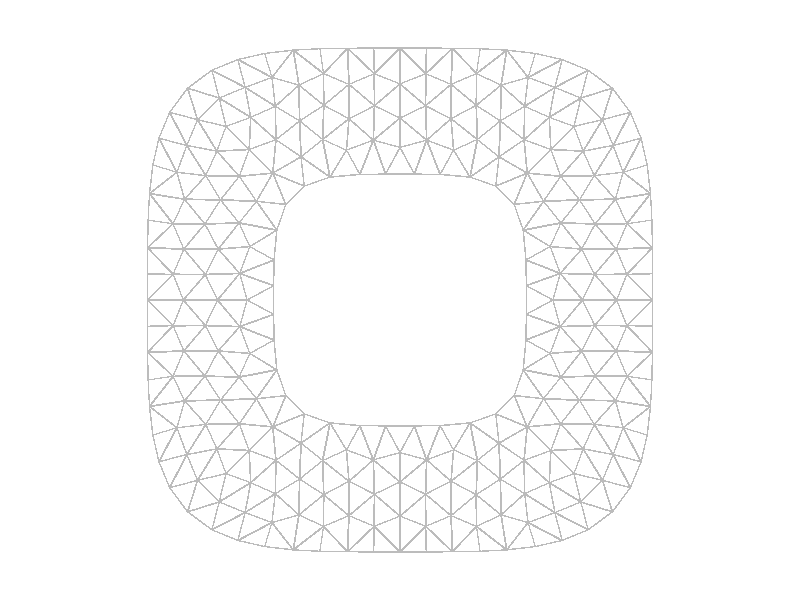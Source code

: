 #include "colors.inc"
background { rgb <1, 1, 1> }
camera {location <0, 0, 10>up <0,1,0> right <-1.33,0,0> angle 18look_at <0, 0, 0> sky <0, 1, 0> }
cylinder { <-0.999536, 0.207492, 0>, <-0.997457, 0.317268, 0>, 0.00274491 texture {  pigment { rgb <0.5, 0.5, 0.5> } } }
cylinder { <-0.999536, 0.207492, 0>, <-0.898824, 0.302633, 0>, 0.00346363 texture {  pigment { rgb <0.5, 0.5, 0.5> } } }
cylinder { <-0.997457, 0.317268, 0>, <-0.898824, 0.302633, 0>, 0.00249282 texture {  pigment { rgb <0.5, 0.5, 0.5> } } }
cylinder { <-0.997455, -0.317326, 0>, <-0.89879, -0.302929, 0>, 0.00249275 texture {  pigment { rgb <0.5, 0.5, 0.5> } } }
cylinder { <-0.997455, -0.317326, 0>, <-0.999535, -0.207637, 0>, 0.00274272 texture {  pigment { rgb <0.5, 0.5, 0.5> } } }
cylinder { <-0.89879, -0.302929, 0>, <-0.999535, -0.207637, 0>, 0.00346681 texture {  pigment { rgb <0.5, 0.5, 0.5> } } }
cylinder { <-0.997457, 0.317268, 0>, <-0.991921, 0.422706, 0>, 0.00263957 texture {  pigment { rgb <0.5, 0.5, 0.5> } } }
cylinder { <-0.898824, 0.302633, 0>, <-0.991921, 0.422706, 0>, 0.00379839 texture {  pigment { rgb <0.5, 0.5, 0.5> } } }
cylinder { <-0.991923, -0.422684, 0>, <-0.997455, -0.317326, 0>, 0.00263756 texture {  pigment { rgb <0.5, 0.5, 0.5> } } }
cylinder { <-0.991923, -0.422684, 0>, <-0.89879, -0.302929, 0>, 0.00379266 texture {  pigment { rgb <0.5, 0.5, 0.5> } } }
cylinder { <-0.999971, 0.103625, 0>, <-0.898217, 0.10219, 0>, 0.00254411 texture {  pigment { rgb <0.5, 0.5, 0.5> } } }
cylinder { <-0.999971, 0.103625, 0>, <-0.999536, 0.207492, 0>, 0.00259669 texture {  pigment { rgb <0.5, 0.5, 0.5> } } }
cylinder { <-0.898217, 0.10219, 0>, <-0.999536, 0.207492, 0>, 0.00365325 texture {  pigment { rgb <0.5, 0.5, 0.5> } } }
cylinder { <-1, -0.000151946, 0>, <-0.999971, 0.103625, 0>, 0.00259442 texture {  pigment { rgb <0.5, 0.5, 0.5> } } }
cylinder { <-1, -0.000151946, 0>, <-0.898217, 0.10219, 0>, 0.00360847 texture {  pigment { rgb <0.5, 0.5, 0.5> } } }
cylinder { <-0.999971, -0.103899, 0>, <-0.898201, -0.102343, 0>, 0.00254455 texture {  pigment { rgb <0.5, 0.5, 0.5> } } }
cylinder { <-0.999971, -0.103899, 0>, <-1, -0.000151946, 0>, 0.00259368 texture {  pigment { rgb <0.5, 0.5, 0.5> } } }
cylinder { <-0.898201, -0.102343, 0>, <-1, -0.000151946, 0>, 0.00360608 texture {  pigment { rgb <0.5, 0.5, 0.5> } } }
cylinder { <-0.999535, -0.207637, 0>, <-0.999971, -0.103899, 0>, 0.00259348 texture {  pigment { rgb <0.5, 0.5, 0.5> } } }
cylinder { <-0.999535, -0.207637, 0>, <-0.898201, -0.102343, 0>, 0.00365339 texture {  pigment { rgb <0.5, 0.5, 0.5> } } }
cylinder { <-0.991921, 0.422706, 0>, <-0.9787, 0.535966, 0>, 0.00285073 texture {  pigment { rgb <0.5, 0.5, 0.5> } } }
cylinder { <-0.991921, 0.422706, 0>, <-0.883491, 0.506886, 0>, 0.0034318 texture {  pigment { rgb <0.5, 0.5, 0.5> } } }
cylinder { <-0.9787, 0.535966, 0>, <-0.883491, 0.506886, 0>, 0.00248877 texture {  pigment { rgb <0.5, 0.5, 0.5> } } }
cylinder { <-0.978724, -0.535817, 0>, <-0.883439, -0.507218, 0>, 0.00248711 texture {  pigment { rgb <0.5, 0.5, 0.5> } } }
cylinder { <-0.978724, -0.535817, 0>, <-0.991923, -0.422684, 0>, 0.00284751 texture {  pigment { rgb <0.5, 0.5, 0.5> } } }
cylinder { <-0.883439, -0.507218, 0>, <-0.991923, -0.422684, 0>, 0.00343827 texture {  pigment { rgb <0.5, 0.5, 0.5> } } }
cylinder { <-0.898201, -0.102343, 0>, <-0.858052, -5.57131e-05, 0>, 0.00274711 texture {  pigment { rgb <0.5, 0.5, 0.5> } } }
cylinder { <-1, -0.000151946, 0>, <-0.858052, -5.57131e-05, 0>, 0.0035487 texture {  pigment { rgb <0.5, 0.5, 0.5> } } }
cylinder { <-0.858052, -5.57131e-05, 0>, <-0.898217, 0.10219, 0>, 0.0027463 texture {  pigment { rgb <0.5, 0.5, 0.5> } } }
cylinder { <-0.89879, -0.302929, 0>, <-0.856055, -0.202324, 0>, 0.00273263 texture {  pigment { rgb <0.5, 0.5, 0.5> } } }
cylinder { <-0.999535, -0.207637, 0>, <-0.856055, -0.202324, 0>, 0.00358947 texture {  pigment { rgb <0.5, 0.5, 0.5> } } }
cylinder { <-0.856055, -0.202324, 0>, <-0.898201, -0.102343, 0>, 0.00271254 texture {  pigment { rgb <0.5, 0.5, 0.5> } } }
cylinder { <-0.999536, 0.207492, 0>, <-0.856015, 0.20211, 0>, 0.00359057 texture {  pigment { rgb <0.5, 0.5, 0.5> } } }
cylinder { <-0.856015, 0.20211, 0>, <-0.898824, 0.302633, 0>, 0.00273148 texture {  pigment { rgb <0.5, 0.5, 0.5> } } }
cylinder { <-0.898217, 0.10219, 0>, <-0.856015, 0.20211, 0>, 0.00271167 texture {  pigment { rgb <0.5, 0.5, 0.5> } } }
cylinder { <-0.898824, 0.302633, 0>, <-0.852987, 0.399999, 0>, 0.00269041 texture {  pigment { rgb <0.5, 0.5, 0.5> } } }
cylinder { <-0.991921, 0.422706, 0>, <-0.852987, 0.399999, 0>, 0.00351944 texture {  pigment { rgb <0.5, 0.5, 0.5> } } }
cylinder { <-0.991923, -0.422684, 0>, <-0.852931, -0.400213, 0>, 0.0035199 texture {  pigment { rgb <0.5, 0.5, 0.5> } } }
cylinder { <-0.852931, -0.400213, 0>, <-0.89879, -0.302929, 0>, 0.00268876 texture {  pigment { rgb <0.5, 0.5, 0.5> } } }
cylinder { <-0.852987, 0.399999, 0>, <-0.883491, 0.506886, 0>, 0.00277887 texture {  pigment { rgb <0.5, 0.5, 0.5> } } }
cylinder { <-0.883439, -0.507218, 0>, <-0.852931, -0.400213, 0>, 0.00278173 texture {  pigment { rgb <0.5, 0.5, 0.5> } } }
cylinder { <-0.9787, 0.535966, 0>, <-0.954509, 0.642038, 0>, 0.00271991 texture {  pigment { rgb <0.5, 0.5, 0.5> } } }
cylinder { <-0.883491, 0.506886, 0>, <-0.954509, 0.642038, 0>, 0.00381688 texture {  pigment { rgb <0.5, 0.5, 0.5> } } }
cylinder { <-0.954554, -0.64189, 0>, <-0.978724, -0.535817, 0>, 0.00271979 texture {  pigment { rgb <0.5, 0.5, 0.5> } } }
cylinder { <-0.954554, -0.64189, 0>, <-0.883439, -0.507218, 0>, 0.00380738 texture {  pigment { rgb <0.5, 0.5, 0.5> } } }
cylinder { <-0.954509, 0.642038, 0>, <-0.843992, 0.613434, 0>, 0.00285398 texture {  pigment { rgb <0.5, 0.5, 0.5> } } }
cylinder { <-0.954509, 0.642038, 0>, <-0.912069, 0.744964, 0>, 0.0027833 texture {  pigment { rgb <0.5, 0.5, 0.5> } } }
cylinder { <-0.843992, 0.613434, 0>, <-0.912069, 0.744964, 0>, 0.00370258 texture {  pigment { rgb <0.5, 0.5, 0.5> } } }
cylinder { <-0.883491, 0.506886, 0>, <-0.843992, 0.613434, 0>, 0.00284083 texture {  pigment { rgb <0.5, 0.5, 0.5> } } }
cylinder { <-0.912089, -0.744927, 0>, <-0.954554, -0.64189, 0>, 0.00278613 texture {  pigment { rgb <0.5, 0.5, 0.5> } } }
cylinder { <-0.912089, -0.744927, 0>, <-0.843869, -0.613556, 0>, 0.00370069 texture {  pigment { rgb <0.5, 0.5, 0.5> } } }
cylinder { <-0.954554, -0.64189, 0>, <-0.843869, -0.613556, 0>, 0.00285634 texture {  pigment { rgb <0.5, 0.5, 0.5> } } }
cylinder { <-0.843869, -0.613556, 0>, <-0.883439, -0.507218, 0>, 0.00283655 texture {  pigment { rgb <0.5, 0.5, 0.5> } } }
cylinder { <-0.912069, 0.744964, 0>, <-0.801672, 0.715891, 0>, 0.00285402 texture {  pigment { rgb <0.5, 0.5, 0.5> } } }
cylinder { <-0.912069, 0.744964, 0>, <-0.840896, 0.840896, 0>, 0.00298628 texture {  pigment { rgb <0.5, 0.5, 0.5> } } }
cylinder { <-0.801672, 0.715891, 0>, <-0.840896, 0.840896, 0>, 0.00327538 texture {  pigment { rgb <0.5, 0.5, 0.5> } } }
cylinder { <-0.843992, 0.613434, 0>, <-0.801672, 0.715891, 0>, 0.00277132 texture {  pigment { rgb <0.5, 0.5, 0.5> } } }
cylinder { <-0.912089, -0.744927, 0>, <-0.801631, -0.715948, 0>, 0.0028549 texture {  pigment { rgb <0.5, 0.5, 0.5> } } }
cylinder { <-0.801631, -0.715948, 0>, <-0.843869, -0.613556, 0>, 0.00276905 texture {  pigment { rgb <0.5, 0.5, 0.5> } } }
cylinder { <-0.840896, -0.840896, 0>, <-0.912089, -0.744927, 0>, 0.00298732 texture {  pigment { rgb <0.5, 0.5, 0.5> } } }
cylinder { <-0.840896, -0.840896, 0>, <-0.801631, -0.715948, 0>, 0.00327431 texture {  pigment { rgb <0.5, 0.5, 0.5> } } }
cylinder { <-0.852931, -0.400213, 0>, <-0.772788, -0.301842, 0>, 0.00317212 texture {  pigment { rgb <0.5, 0.5, 0.5> } } }
cylinder { <-0.89879, -0.302929, 0>, <-0.772788, -0.301842, 0>, 0.00315018 texture {  pigment { rgb <0.5, 0.5, 0.5> } } }
cylinder { <-0.772788, -0.301842, 0>, <-0.856055, -0.202324, 0>, 0.00324395 texture {  pigment { rgb <0.5, 0.5, 0.5> } } }
cylinder { <-0.856015, 0.20211, 0>, <-0.772728, 0.301683, 0>, 0.00324532 texture {  pigment { rgb <0.5, 0.5, 0.5> } } }
cylinder { <-0.898824, 0.302633, 0>, <-0.772728, 0.301683, 0>, 0.00315249 texture {  pigment { rgb <0.5, 0.5, 0.5> } } }
cylinder { <-0.772728, 0.301683, 0>, <-0.852987, 0.399999, 0>, 0.00317289 texture {  pigment { rgb <0.5, 0.5, 0.5> } } }
cylinder { <-0.898201, -0.102343, 0>, <-0.770888, -0.101494, 0>, 0.00318289 texture {  pigment { rgb <0.5, 0.5, 0.5> } } }
cylinder { <-0.770888, -0.101494, 0>, <-0.858052, -5.57131e-05, 0>, 0.00334358 texture {  pigment { rgb <0.5, 0.5, 0.5> } } }
cylinder { <-0.856055, -0.202324, 0>, <-0.770888, -0.101494, 0>, 0.00329964 texture {  pigment { rgb <0.5, 0.5, 0.5> } } }
cylinder { <-0.858052, -5.57131e-05, 0>, <-0.77087, 0.101304, 0>, 0.00334238 texture {  pigment { rgb <0.5, 0.5, 0.5> } } }
cylinder { <-0.898217, 0.10219, 0>, <-0.77087, 0.101304, 0>, 0.00318375 texture {  pigment { rgb <0.5, 0.5, 0.5> } } }
cylinder { <-0.77087, 0.101304, 0>, <-0.856015, 0.20211, 0>, 0.00329881 texture {  pigment { rgb <0.5, 0.5, 0.5> } } }
cylinder { <-0.883439, -0.507218, 0>, <-0.768929, -0.493725, 0>, 0.00288256 texture {  pigment { rgb <0.5, 0.5, 0.5> } } }
cylinder { <-0.768929, -0.493725, 0>, <-0.852931, -0.400213, 0>, 0.00314255 texture {  pigment { rgb <0.5, 0.5, 0.5> } } }
cylinder { <-0.843869, -0.613556, 0>, <-0.768929, -0.493725, 0>, 0.00353338 texture {  pigment { rgb <0.5, 0.5, 0.5> } } }
cylinder { <-0.852987, 0.399999, 0>, <-0.768931, 0.493762, 0>, 0.0031481 texture {  pigment { rgb <0.5, 0.5, 0.5> } } }
cylinder { <-0.883491, 0.506886, 0>, <-0.768931, 0.493762, 0>, 0.00288273 texture {  pigment { rgb <0.5, 0.5, 0.5> } } }
cylinder { <-0.768931, 0.493762, 0>, <-0.843992, 0.613434, 0>, 0.0035316 texture {  pigment { rgb <0.5, 0.5, 0.5> } } }
cylinder { <-0.843869, -0.613556, 0>, <-0.72527, -0.590941, 0>, 0.0030184 texture {  pigment { rgb <0.5, 0.5, 0.5> } } }
cylinder { <-0.72527, -0.590941, 0>, <-0.768929, -0.493725, 0>, 0.00266424 texture {  pigment { rgb <0.5, 0.5, 0.5> } } }
cylinder { <-0.768931, 0.493762, 0>, <-0.725234, 0.590932, 0>, 0.00266357 texture {  pigment { rgb <0.5, 0.5, 0.5> } } }
cylinder { <-0.843992, 0.613434, 0>, <-0.725234, 0.590932, 0>, 0.00302177 texture {  pigment { rgb <0.5, 0.5, 0.5> } } }
cylinder { <-0.770888, -0.101494, 0>, <-0.722611, -8.13934e-05, 0>, 0.00280793 texture {  pigment { rgb <0.5, 0.5, 0.5> } } }
cylinder { <-0.858052, -5.57131e-05, 0>, <-0.722611, -8.13934e-05, 0>, 0.00338603 texture {  pigment { rgb <0.5, 0.5, 0.5> } } }
cylinder { <-0.722611, -8.13934e-05, 0>, <-0.77087, 0.101304, 0>, 0.00280713 texture {  pigment { rgb <0.5, 0.5, 0.5> } } }
cylinder { <-0.856055, -0.202324, 0>, <-0.71976, -0.202125, 0>, 0.00340736 texture {  pigment { rgb <0.5, 0.5, 0.5> } } }
cylinder { <-0.71976, -0.202125, 0>, <-0.770888, -0.101494, 0>, 0.00282185 texture {  pigment { rgb <0.5, 0.5, 0.5> } } }
cylinder { <-0.772788, -0.301842, 0>, <-0.71976, -0.202125, 0>, 0.0028235 texture {  pigment { rgb <0.5, 0.5, 0.5> } } }
cylinder { <-0.856015, 0.20211, 0>, <-0.719735, 0.201996, 0>, 0.00340699 texture {  pigment { rgb <0.5, 0.5, 0.5> } } }
cylinder { <-0.719735, 0.201996, 0>, <-0.772728, 0.301683, 0>, 0.00282243 texture {  pigment { rgb <0.5, 0.5, 0.5> } } }
cylinder { <-0.77087, 0.101304, 0>, <-0.719735, 0.201996, 0>, 0.00282331 texture {  pigment { rgb <0.5, 0.5, 0.5> } } }
cylinder { <-0.801672, 0.715891, 0>, <-0.715891, 0.801672, 0>, 0.00303283 texture {  pigment { rgb <0.5, 0.5, 0.5> } } }
cylinder { <-0.840896, 0.840896, 0>, <-0.715891, 0.801672, 0>, 0.00327538 texture {  pigment { rgb <0.5, 0.5, 0.5> } } }
cylinder { <-0.840896, -0.840896, 0>, <-0.715948, -0.801631, 0>, 0.00327431 texture {  pigment { rgb <0.5, 0.5, 0.5> } } }
cylinder { <-0.715948, -0.801631, 0>, <-0.801631, -0.715948, 0>, 0.00302934 texture {  pigment { rgb <0.5, 0.5, 0.5> } } }
cylinder { <-0.801631, -0.715948, 0>, <-0.72527, -0.590941, 0>, 0.00366212 texture {  pigment { rgb <0.5, 0.5, 0.5> } } }
cylinder { <-0.725234, 0.590932, 0>, <-0.801672, 0.715891, 0>, 0.0036621 texture {  pigment { rgb <0.5, 0.5, 0.5> } } }
cylinder { <-0.840896, 0.840896, 0>, <-0.744964, 0.912069, 0>, 0.00298628 texture {  pigment { rgb <0.5, 0.5, 0.5> } } }
cylinder { <-0.715891, 0.801672, 0>, <-0.744964, 0.912069, 0>, 0.00285402 texture {  pigment { rgb <0.5, 0.5, 0.5> } } }
cylinder { <-0.744927, -0.912089, 0>, <-0.840896, -0.840896, 0>, 0.00298732 texture {  pigment { rgb <0.5, 0.5, 0.5> } } }
cylinder { <-0.744927, -0.912089, 0>, <-0.715948, -0.801631, 0>, 0.0028549 texture {  pigment { rgb <0.5, 0.5, 0.5> } } }
cylinder { <-0.852931, -0.400213, 0>, <-0.710825, -0.397394, 0>, 0.00355335 texture {  pigment { rgb <0.5, 0.5, 0.5> } } }
cylinder { <-0.710825, -0.397394, 0>, <-0.772788, -0.301842, 0>, 0.0028471 texture {  pigment { rgb <0.5, 0.5, 0.5> } } }
cylinder { <-0.768929, -0.493725, 0>, <-0.710825, -0.397394, 0>, 0.00281242 texture {  pigment { rgb <0.5, 0.5, 0.5> } } }
cylinder { <-0.852987, 0.399999, 0>, <-0.710829, 0.397355, 0>, 0.00355455 texture {  pigment { rgb <0.5, 0.5, 0.5> } } }
cylinder { <-0.710829, 0.397355, 0>, <-0.768931, 0.493762, 0>, 0.00281404 texture {  pigment { rgb <0.5, 0.5, 0.5> } } }
cylinder { <-0.772728, 0.301683, 0>, <-0.710829, 0.397355, 0>, 0.00284875 texture {  pigment { rgb <0.5, 0.5, 0.5> } } }
cylinder { <-0.725234, 0.590932, 0>, <-0.689021, 0.689021, 0>, 0.00261401 texture {  pigment { rgb <0.5, 0.5, 0.5> } } }
cylinder { <-0.801672, 0.715891, 0>, <-0.689021, 0.689021, 0>, 0.00289529 texture {  pigment { rgb <0.5, 0.5, 0.5> } } }
cylinder { <-0.689021, 0.689021, 0>, <-0.715891, 0.801672, 0>, 0.00289529 texture {  pigment { rgb <0.5, 0.5, 0.5> } } }
cylinder { <-0.715948, -0.801631, 0>, <-0.688986, -0.688986, 0>, 0.00289568 texture {  pigment { rgb <0.5, 0.5, 0.5> } } }
cylinder { <-0.801631, -0.715948, 0>, <-0.688986, -0.688986, 0>, 0.00289568 texture {  pigment { rgb <0.5, 0.5, 0.5> } } }
cylinder { <-0.688986, -0.688986, 0>, <-0.72527, -0.590941, 0>, 0.00261358 texture {  pigment { rgb <0.5, 0.5, 0.5> } } }
cylinder { <-0.772728, 0.301683, 0>, <-0.637206, 0.306137, 0>, 0.00338989 texture {  pigment { rgb <0.5, 0.5, 0.5> } } }
cylinder { <-0.637206, 0.306137, 0>, <-0.710829, 0.397355, 0>, 0.00293057 texture {  pigment { rgb <0.5, 0.5, 0.5> } } }
cylinder { <-0.710825, -0.397394, 0>, <-0.637103, -0.306149, 0>, 0.00293265 texture {  pigment { rgb <0.5, 0.5, 0.5> } } }
cylinder { <-0.772788, -0.301842, 0>, <-0.637103, -0.306149, 0>, 0.00339382 texture {  pigment { rgb <0.5, 0.5, 0.5> } } }
cylinder { <-0.719735, 0.201996, 0>, <-0.637206, 0.306137, 0>, 0.00332193 texture {  pigment { rgb <0.5, 0.5, 0.5> } } }
cylinder { <-0.637103, -0.306149, 0>, <-0.71976, -0.202125, 0>, 0.00332164 texture {  pigment { rgb <0.5, 0.5, 0.5> } } }
cylinder { <-0.710829, 0.397355, 0>, <-0.636369, 0.491191, 0>, 0.00299475 texture {  pigment { rgb <0.5, 0.5, 0.5> } } }
cylinder { <-0.768931, 0.493762, 0>, <-0.636369, 0.491191, 0>, 0.00331467 texture {  pigment { rgb <0.5, 0.5, 0.5> } } }
cylinder { <-0.636369, 0.491191, 0>, <-0.725234, 0.590932, 0>, 0.00333964 texture {  pigment { rgb <0.5, 0.5, 0.5> } } }
cylinder { <-0.768929, -0.493725, 0>, <-0.63636, -0.491236, 0>, 0.0033148 texture {  pigment { rgb <0.5, 0.5, 0.5> } } }
cylinder { <-0.63636, -0.491236, 0>, <-0.710825, -0.397394, 0>, 0.00299492 texture {  pigment { rgb <0.5, 0.5, 0.5> } } }
cylinder { <-0.72527, -0.590941, 0>, <-0.63636, -0.491236, 0>, 0.00333974 texture {  pigment { rgb <0.5, 0.5, 0.5> } } }
cylinder { <-0.71976, -0.202125, 0>, <-0.634483, -0.105551, 0>, 0.00322089 texture {  pigment { rgb <0.5, 0.5, 0.5> } } }
cylinder { <-0.770888, -0.101494, 0>, <-0.634483, -0.105551, 0>, 0.00341162 texture {  pigment { rgb <0.5, 0.5, 0.5> } } }
cylinder { <-0.634483, -0.105551, 0>, <-0.722611, -8.13934e-05, 0>, 0.00343605 texture {  pigment { rgb <0.5, 0.5, 0.5> } } }
cylinder { <-0.77087, 0.101304, 0>, <-0.634456, 0.105454, 0>, 0.00341194 texture {  pigment { rgb <0.5, 0.5, 0.5> } } }
cylinder { <-0.634456, 0.105454, 0>, <-0.719735, 0.201996, 0>, 0.00322034 texture {  pigment { rgb <0.5, 0.5, 0.5> } } }
cylinder { <-0.722611, -8.13934e-05, 0>, <-0.634456, 0.105454, 0>, 0.00343775 texture {  pigment { rgb <0.5, 0.5, 0.5> } } }
cylinder { <-0.744927, -0.912089, 0>, <-0.613556, -0.843869, 0>, 0.00370069 texture {  pigment { rgb <0.5, 0.5, 0.5> } } }
cylinder { <-0.715948, -0.801631, 0>, <-0.613556, -0.843869, 0>, 0.00276905 texture {  pigment { rgb <0.5, 0.5, 0.5> } } }
cylinder { <-0.715891, 0.801672, 0>, <-0.613434, 0.843992, 0>, 0.00277132 texture {  pigment { rgb <0.5, 0.5, 0.5> } } }
cylinder { <-0.613434, 0.843992, 0>, <-0.744964, 0.912069, 0>, 0.00370258 texture {  pigment { rgb <0.5, 0.5, 0.5> } } }
cylinder { <-0.744927, -0.912089, 0>, <-0.64189, -0.954554, 0>, 0.00278613 texture {  pigment { rgb <0.5, 0.5, 0.5> } } }
cylinder { <-0.64189, -0.954554, 0>, <-0.613556, -0.843869, 0>, 0.00285634 texture {  pigment { rgb <0.5, 0.5, 0.5> } } }
cylinder { <-0.613434, 0.843992, 0>, <-0.642038, 0.954509, 0>, 0.00285398 texture {  pigment { rgb <0.5, 0.5, 0.5> } } }
cylinder { <-0.744964, 0.912069, 0>, <-0.642038, 0.954509, 0>, 0.0027833 texture {  pigment { rgb <0.5, 0.5, 0.5> } } }
cylinder { <-0.722611, -8.13934e-05, 0>, <-0.605683, -5.89366e-05, 0>, 0.0029232 texture {  pigment { rgb <0.5, 0.5, 0.5> } } }
cylinder { <-0.605683, -5.89366e-05, 0>, <-0.634456, 0.105454, 0>, 0.00273414 texture {  pigment { rgb <0.5, 0.5, 0.5> } } }
cylinder { <-0.634483, -0.105551, 0>, <-0.605683, -5.89366e-05, 0>, 0.00273383 texture {  pigment { rgb <0.5, 0.5, 0.5> } } }
cylinder { <-0.688986, -0.688986, 0>, <-0.597381, -0.597381, 0>, 0.00323871 texture {  pigment { rgb <0.5, 0.5, 0.5> } } }
cylinder { <-0.72527, -0.590941, 0>, <-0.597381, -0.597381, 0>, 0.00320127 texture {  pigment { rgb <0.5, 0.5, 0.5> } } }
cylinder { <-0.725234, 0.590932, 0>, <-0.597319, 0.597319, 0>, 0.00320187 texture {  pigment { rgb <0.5, 0.5, 0.5> } } }
cylinder { <-0.597319, 0.597319, 0>, <-0.689021, 0.689021, 0>, 0.00324215 texture {  pigment { rgb <0.5, 0.5, 0.5> } } }
cylinder { <-0.597381, -0.597381, 0>, <-0.63636, -0.491236, 0>, 0.00282691 texture {  pigment { rgb <0.5, 0.5, 0.5> } } }
cylinder { <-0.636369, 0.491191, 0>, <-0.597319, 0.597319, 0>, 0.0028271 texture {  pigment { rgb <0.5, 0.5, 0.5> } } }
cylinder { <-0.634456, 0.105454, 0>, <-0.594945, 0.212059, 0>, 0.00284228 texture {  pigment { rgb <0.5, 0.5, 0.5> } } }
cylinder { <-0.719735, 0.201996, 0>, <-0.594945, 0.212059, 0>, 0.00312988 texture {  pigment { rgb <0.5, 0.5, 0.5> } } }
cylinder { <-0.594945, 0.212059, 0>, <-0.637206, 0.306137, 0>, 0.00257835 texture {  pigment { rgb <0.5, 0.5, 0.5> } } }
cylinder { <-0.71976, -0.202125, 0>, <-0.594905, -0.212106, 0>, 0.00313134 texture {  pigment { rgb <0.5, 0.5, 0.5> } } }
cylinder { <-0.594905, -0.212106, 0>, <-0.634483, -0.105551, 0>, 0.0028417 texture {  pigment { rgb <0.5, 0.5, 0.5> } } }
cylinder { <-0.637103, -0.306149, 0>, <-0.594905, -0.212106, 0>, 0.00257691 texture {  pigment { rgb <0.5, 0.5, 0.5> } } }
cylinder { <-0.715948, -0.801631, 0>, <-0.590941, -0.72527, 0>, 0.00366212 texture {  pigment { rgb <0.5, 0.5, 0.5> } } }
cylinder { <-0.688986, -0.688986, 0>, <-0.590941, -0.72527, 0>, 0.00261358 texture {  pigment { rgb <0.5, 0.5, 0.5> } } }
cylinder { <-0.613556, -0.843869, 0>, <-0.590941, -0.72527, 0>, 0.0030184 texture {  pigment { rgb <0.5, 0.5, 0.5> } } }
cylinder { <-0.590932, 0.725234, 0>, <-0.715891, 0.801672, 0>, 0.0036621 texture {  pigment { rgb <0.5, 0.5, 0.5> } } }
cylinder { <-0.590932, 0.725234, 0>, <-0.613434, 0.843992, 0>, 0.00302177 texture {  pigment { rgb <0.5, 0.5, 0.5> } } }
cylinder { <-0.689021, 0.689021, 0>, <-0.590932, 0.725234, 0>, 0.00261401 texture {  pigment { rgb <0.5, 0.5, 0.5> } } }
cylinder { <-0.590941, -0.72527, 0>, <-0.597381, -0.597381, 0>, 0.00320127 texture {  pigment { rgb <0.5, 0.5, 0.5> } } }
cylinder { <-0.597319, 0.597319, 0>, <-0.590932, 0.725234, 0>, 0.00320187 texture {  pigment { rgb <0.5, 0.5, 0.5> } } }
cylinder { <-0.710829, 0.397355, 0>, <-0.568348, 0.391895, 0>, 0.00356464 texture {  pigment { rgb <0.5, 0.5, 0.5> } } }
cylinder { <-0.568348, 0.391895, 0>, <-0.636369, 0.491191, 0>, 0.003009 texture {  pigment { rgb <0.5, 0.5, 0.5> } } }
cylinder { <-0.637206, 0.306137, 0>, <-0.568348, 0.391895, 0>, 0.00274953 texture {  pigment { rgb <0.5, 0.5, 0.5> } } }
cylinder { <-0.63636, -0.491236, 0>, <-0.568288, -0.391957, 0>, 0.00300936 texture {  pigment { rgb <0.5, 0.5, 0.5> } } }
cylinder { <-0.710825, -0.397394, 0>, <-0.568288, -0.391957, 0>, 0.00356603 texture {  pigment { rgb <0.5, 0.5, 0.5> } } }
cylinder { <-0.568288, -0.391957, 0>, <-0.637103, -0.306149, 0>, 0.00274984 texture {  pigment { rgb <0.5, 0.5, 0.5> } } }
cylinder { <-0.64189, -0.954554, 0>, <-0.507218, -0.883439, 0>, 0.00380738 texture {  pigment { rgb <0.5, 0.5, 0.5> } } }
cylinder { <-0.613556, -0.843869, 0>, <-0.507218, -0.883439, 0>, 0.00283655 texture {  pigment { rgb <0.5, 0.5, 0.5> } } }
cylinder { <-0.64189, -0.954554, 0>, <-0.535817, -0.978724, 0>, 0.00271979 texture {  pigment { rgb <0.5, 0.5, 0.5> } } }
cylinder { <-0.535817, -0.978724, 0>, <-0.507218, -0.883439, 0>, 0.00248711 texture {  pigment { rgb <0.5, 0.5, 0.5> } } }
cylinder { <-0.613434, 0.843992, 0>, <-0.506886, 0.883491, 0>, 0.00284083 texture {  pigment { rgb <0.5, 0.5, 0.5> } } }
cylinder { <-0.506886, 0.883491, 0>, <-0.642038, 0.954509, 0>, 0.00381688 texture {  pigment { rgb <0.5, 0.5, 0.5> } } }
cylinder { <-0.506886, 0.883491, 0>, <-0.535966, 0.9787, 0>, 0.00248877 texture {  pigment { rgb <0.5, 0.5, 0.5> } } }
cylinder { <-0.642038, 0.954509, 0>, <-0.535966, 0.9787, 0>, 0.00271991 texture {  pigment { rgb <0.5, 0.5, 0.5> } } }
cylinder { <-0.636369, 0.491191, 0>, <-0.503706, 0.503706, 0>, 0.00333131 texture {  pigment { rgb <0.5, 0.5, 0.5> } } }
cylinder { <-0.503706, 0.503706, 0>, <-0.597319, 0.597319, 0>, 0.00330973 texture {  pigment { rgb <0.5, 0.5, 0.5> } } }
cylinder { <-0.597381, -0.597381, 0>, <-0.503661, -0.503661, 0>, 0.00331352 texture {  pigment { rgb <0.5, 0.5, 0.5> } } }
cylinder { <-0.63636, -0.491236, 0>, <-0.503661, -0.503661, 0>, 0.00333199 texture {  pigment { rgb <0.5, 0.5, 0.5> } } }
cylinder { <-0.634483, -0.105551, 0>, <-0.499979, -0.0568732, 0>, 0.00357605 texture {  pigment { rgb <0.5, 0.5, 0.5> } } }
cylinder { <-0.499979, -0.0568732, 0>, <-0.605683, -5.89366e-05, 0>, 0.00300012 texture {  pigment { rgb <0.5, 0.5, 0.5> } } }
cylinder { <-0.605683, -5.89366e-05, 0>, <-0.499979, 0.0568873, 0>, 0.00300168 texture {  pigment { rgb <0.5, 0.5, 0.5> } } }
cylinder { <-0.634456, 0.105454, 0>, <-0.499979, 0.0568873, 0>, 0.00357444 texture {  pigment { rgb <0.5, 0.5, 0.5> } } }
cylinder { <-0.634456, 0.105454, 0>, <-0.498718, 0.158953, 0>, 0.0036475 texture {  pigment { rgb <0.5, 0.5, 0.5> } } }
cylinder { <-0.594945, 0.212059, 0>, <-0.498718, 0.158953, 0>, 0.0027477 texture {  pigment { rgb <0.5, 0.5, 0.5> } } }
cylinder { <-0.594905, -0.212106, 0>, <-0.498718, -0.158948, 0>, 0.00274746 texture {  pigment { rgb <0.5, 0.5, 0.5> } } }
cylinder { <-0.498718, -0.158948, 0>, <-0.634483, -0.105551, 0>, 0.0036472 texture {  pigment { rgb <0.5, 0.5, 0.5> } } }
cylinder { <-0.568348, 0.391895, 0>, <-0.503706, 0.503706, 0>, 0.0032288 texture {  pigment { rgb <0.5, 0.5, 0.5> } } }
cylinder { <-0.503661, -0.503661, 0>, <-0.568288, -0.391957, 0>, 0.0032263 texture {  pigment { rgb <0.5, 0.5, 0.5> } } }
cylinder { <-0.590932, 0.725234, 0>, <-0.493762, 0.768931, 0>, 0.00266357 texture {  pigment { rgb <0.5, 0.5, 0.5> } } }
cylinder { <-0.493762, 0.768931, 0>, <-0.613434, 0.843992, 0>, 0.0035316 texture {  pigment { rgb <0.5, 0.5, 0.5> } } }
cylinder { <-0.613556, -0.843869, 0>, <-0.493725, -0.768929, 0>, 0.00353338 texture {  pigment { rgb <0.5, 0.5, 0.5> } } }
cylinder { <-0.590941, -0.72527, 0>, <-0.493725, -0.768929, 0>, 0.00266424 texture {  pigment { rgb <0.5, 0.5, 0.5> } } }
cylinder { <-0.590941, -0.72527, 0>, <-0.491236, -0.63636, 0>, 0.00333974 texture {  pigment { rgb <0.5, 0.5, 0.5> } } }
cylinder { <-0.597381, -0.597381, 0>, <-0.491236, -0.63636, 0>, 0.00282691 texture {  pigment { rgb <0.5, 0.5, 0.5> } } }
cylinder { <-0.597319, 0.597319, 0>, <-0.491191, 0.636369, 0>, 0.0028271 texture {  pigment { rgb <0.5, 0.5, 0.5> } } }
cylinder { <-0.491191, 0.636369, 0>, <-0.590932, 0.725234, 0>, 0.00333964 texture {  pigment { rgb <0.5, 0.5, 0.5> } } }
cylinder { <-0.499979, -0.0568732, 0>, <-0.499979, 0.0568873, 0>, 0.00284401 texture {  pigment { rgb <0.5, 0.5, 0.5> } } }
cylinder { <-0.499979, 0.0568873, 0>, <-0.498718, 0.158953, 0>, 0.00255184 texture {  pigment { rgb <0.5, 0.5, 0.5> } } }
cylinder { <-0.498718, -0.158948, 0>, <-0.499979, -0.0568732, 0>, 0.00255206 texture {  pigment { rgb <0.5, 0.5, 0.5> } } }
cylinder { <-0.493762, 0.768931, 0>, <-0.506886, 0.883491, 0>, 0.00288273 texture {  pigment { rgb <0.5, 0.5, 0.5> } } }
cylinder { <-0.507218, -0.883439, 0>, <-0.493725, -0.768929, 0>, 0.00288256 texture {  pigment { rgb <0.5, 0.5, 0.5> } } }
cylinder { <-0.491236, -0.63636, 0>, <-0.503661, -0.503661, 0>, 0.00333199 texture {  pigment { rgb <0.5, 0.5, 0.5> } } }
cylinder { <-0.503706, 0.503706, 0>, <-0.491191, 0.636369, 0>, 0.00333131 texture {  pigment { rgb <0.5, 0.5, 0.5> } } }
cylinder { <-0.637103, -0.306149, 0>, <-0.487748, -0.277203, 0>, 0.00380337 texture {  pigment { rgb <0.5, 0.5, 0.5> } } }
cylinder { <-0.487748, -0.277203, 0>, <-0.594905, -0.212106, 0>, 0.00313451 texture {  pigment { rgb <0.5, 0.5, 0.5> } } }
cylinder { <-0.568288, -0.391957, 0>, <-0.487748, -0.277203, 0>, 0.00350494 texture {  pigment { rgb <0.5, 0.5, 0.5> } } }
cylinder { <-0.487748, -0.277203, 0>, <-0.498718, -0.158948, 0>, 0.00296906 texture {  pigment { rgb <0.5, 0.5, 0.5> } } }
cylinder { <-0.637206, 0.306137, 0>, <-0.487744, 0.277221, 0>, 0.00380582 texture {  pigment { rgb <0.5, 0.5, 0.5> } } }
cylinder { <-0.487744, 0.277221, 0>, <-0.568348, 0.391895, 0>, 0.00350422 texture {  pigment { rgb <0.5, 0.5, 0.5> } } }
cylinder { <-0.594945, 0.212059, 0>, <-0.487744, 0.277221, 0>, 0.00313628 texture {  pigment { rgb <0.5, 0.5, 0.5> } } }
cylinder { <-0.498718, 0.158953, 0>, <-0.487744, 0.277221, 0>, 0.00296939 texture {  pigment { rgb <0.5, 0.5, 0.5> } } }
cylinder { <-0.493725, -0.768929, 0>, <-0.491236, -0.63636, 0>, 0.0033148 texture {  pigment { rgb <0.5, 0.5, 0.5> } } }
cylinder { <-0.491191, 0.636369, 0>, <-0.493762, 0.768931, 0>, 0.00331467 texture {  pigment { rgb <0.5, 0.5, 0.5> } } }
cylinder { <-0.487744, 0.277221, 0>, <-0.452176, 0.379285, 0>, 0.00270211 texture {  pigment { rgb <0.5, 0.5, 0.5> } } }
cylinder { <-0.568348, 0.391895, 0>, <-0.452176, 0.379285, 0>, 0.00292137 texture {  pigment { rgb <0.5, 0.5, 0.5> } } }
cylinder { <-0.452176, 0.379285, 0>, <-0.503706, 0.503706, 0>, 0.00336673 texture {  pigment { rgb <0.5, 0.5, 0.5> } } }
cylinder { <-0.568288, -0.391957, 0>, <-0.452152, -0.379326, 0>, 0.00292053 texture {  pigment { rgb <0.5, 0.5, 0.5> } } }
cylinder { <-0.452152, -0.379326, 0>, <-0.487748, -0.277203, 0>, 0.00270372 texture {  pigment { rgb <0.5, 0.5, 0.5> } } }
cylinder { <-0.503661, -0.503661, 0>, <-0.452152, -0.379326, 0>, 0.00336456 texture {  pigment { rgb <0.5, 0.5, 0.5> } } }
cylinder { <-0.506886, 0.883491, 0>, <-0.422706, 0.991921, 0>, 0.0034318 texture {  pigment { rgb <0.5, 0.5, 0.5> } } }
cylinder { <-0.535966, 0.9787, 0>, <-0.422706, 0.991921, 0>, 0.00285073 texture {  pigment { rgb <0.5, 0.5, 0.5> } } }
cylinder { <-0.535817, -0.978724, 0>, <-0.422684, -0.991923, 0>, 0.00284751 texture {  pigment { rgb <0.5, 0.5, 0.5> } } }
cylinder { <-0.422684, -0.991923, 0>, <-0.507218, -0.883439, 0>, 0.00343827 texture {  pigment { rgb <0.5, 0.5, 0.5> } } }
cylinder { <-0.507218, -0.883439, 0>, <-0.400213, -0.852931, 0>, 0.00278173 texture {  pigment { rgb <0.5, 0.5, 0.5> } } }
cylinder { <-0.400213, -0.852931, 0>, <-0.493725, -0.768929, 0>, 0.00314255 texture {  pigment { rgb <0.5, 0.5, 0.5> } } }
cylinder { <-0.493762, 0.768931, 0>, <-0.399999, 0.852987, 0>, 0.0031481 texture {  pigment { rgb <0.5, 0.5, 0.5> } } }
cylinder { <-0.506886, 0.883491, 0>, <-0.399999, 0.852987, 0>, 0.00277887 texture {  pigment { rgb <0.5, 0.5, 0.5> } } }
cylinder { <-0.493725, -0.768929, 0>, <-0.397394, -0.710825, 0>, 0.00281242 texture {  pigment { rgb <0.5, 0.5, 0.5> } } }
cylinder { <-0.397394, -0.710825, 0>, <-0.491236, -0.63636, 0>, 0.00299492 texture {  pigment { rgb <0.5, 0.5, 0.5> } } }
cylinder { <-0.491191, 0.636369, 0>, <-0.397355, 0.710829, 0>, 0.00299475 texture {  pigment { rgb <0.5, 0.5, 0.5> } } }
cylinder { <-0.493762, 0.768931, 0>, <-0.397355, 0.710829, 0>, 0.00281404 texture {  pigment { rgb <0.5, 0.5, 0.5> } } }
cylinder { <-0.491236, -0.63636, 0>, <-0.391957, -0.568288, 0>, 0.00300936 texture {  pigment { rgb <0.5, 0.5, 0.5> } } }
cylinder { <-0.391957, -0.568288, 0>, <-0.503661, -0.503661, 0>, 0.0032263 texture {  pigment { rgb <0.5, 0.5, 0.5> } } }
cylinder { <-0.503706, 0.503706, 0>, <-0.391895, 0.568348, 0>, 0.0032288 texture {  pigment { rgb <0.5, 0.5, 0.5> } } }
cylinder { <-0.491191, 0.636369, 0>, <-0.391895, 0.568348, 0>, 0.003009 texture {  pigment { rgb <0.5, 0.5, 0.5> } } }
cylinder { <-0.503661, -0.503661, 0>, <-0.379326, -0.452152, 0>, 0.00336456 texture {  pigment { rgb <0.5, 0.5, 0.5> } } }
cylinder { <-0.379326, -0.452152, 0>, <-0.452152, -0.379326, 0>, 0.0025748 texture {  pigment { rgb <0.5, 0.5, 0.5> } } }
cylinder { <-0.422684, -0.991923, 0>, <-0.400213, -0.852931, 0>, 0.0035199 texture {  pigment { rgb <0.5, 0.5, 0.5> } } }
cylinder { <-0.399999, 0.852987, 0>, <-0.422706, 0.991921, 0>, 0.00351944 texture {  pigment { rgb <0.5, 0.5, 0.5> } } }
cylinder { <-0.400213, -0.852931, 0>, <-0.397394, -0.710825, 0>, 0.00355335 texture {  pigment { rgb <0.5, 0.5, 0.5> } } }
cylinder { <-0.397355, 0.710829, 0>, <-0.399999, 0.852987, 0>, 0.00355455 texture {  pigment { rgb <0.5, 0.5, 0.5> } } }
cylinder { <-0.397394, -0.710825, 0>, <-0.391957, -0.568288, 0>, 0.00356603 texture {  pigment { rgb <0.5, 0.5, 0.5> } } }
cylinder { <-0.391895, 0.568348, 0>, <-0.397355, 0.710829, 0>, 0.00356464 texture {  pigment { rgb <0.5, 0.5, 0.5> } } }
cylinder { <-0.391957, -0.568288, 0>, <-0.379326, -0.452152, 0>, 0.00292053 texture {  pigment { rgb <0.5, 0.5, 0.5> } } }
cylinder { <-0.452176, 0.379285, 0>, <-0.379285, 0.452176, 0>, 0.00257709 texture {  pigment { rgb <0.5, 0.5, 0.5> } } }
cylinder { <-0.503706, 0.503706, 0>, <-0.379285, 0.452176, 0>, 0.00336673 texture {  pigment { rgb <0.5, 0.5, 0.5> } } }
cylinder { <-0.379285, 0.452176, 0>, <-0.391895, 0.568348, 0>, 0.00292137 texture {  pigment { rgb <0.5, 0.5, 0.5> } } }
cylinder { <-0.391895, 0.568348, 0>, <-0.306137, 0.637206, 0>, 0.00274953 texture {  pigment { rgb <0.5, 0.5, 0.5> } } }
cylinder { <-0.306137, 0.637206, 0>, <-0.397355, 0.710829, 0>, 0.00293057 texture {  pigment { rgb <0.5, 0.5, 0.5> } } }
cylinder { <-0.397394, -0.710825, 0>, <-0.306149, -0.637103, 0>, 0.00293265 texture {  pigment { rgb <0.5, 0.5, 0.5> } } }
cylinder { <-0.391957, -0.568288, 0>, <-0.306149, -0.637103, 0>, 0.00274984 texture {  pigment { rgb <0.5, 0.5, 0.5> } } }
cylinder { <-0.422684, -0.991923, 0>, <-0.317326, -0.997455, 0>, 0.00263756 texture {  pigment { rgb <0.5, 0.5, 0.5> } } }
cylinder { <-0.422684, -0.991923, 0>, <-0.302929, -0.89879, 0>, 0.00379266 texture {  pigment { rgb <0.5, 0.5, 0.5> } } }
cylinder { <-0.317326, -0.997455, 0>, <-0.302929, -0.89879, 0>, 0.00249275 texture {  pigment { rgb <0.5, 0.5, 0.5> } } }
cylinder { <-0.400213, -0.852931, 0>, <-0.302929, -0.89879, 0>, 0.00268876 texture {  pigment { rgb <0.5, 0.5, 0.5> } } }
cylinder { <-0.399999, 0.852987, 0>, <-0.302633, 0.898824, 0>, 0.00269041 texture {  pigment { rgb <0.5, 0.5, 0.5> } } }
cylinder { <-0.302633, 0.898824, 0>, <-0.422706, 0.991921, 0>, 0.00379839 texture {  pigment { rgb <0.5, 0.5, 0.5> } } }
cylinder { <-0.302633, 0.898824, 0>, <-0.317268, 0.997457, 0>, 0.00249282 texture {  pigment { rgb <0.5, 0.5, 0.5> } } }
cylinder { <-0.422706, 0.991921, 0>, <-0.317268, 0.997457, 0>, 0.00263957 texture {  pigment { rgb <0.5, 0.5, 0.5> } } }
cylinder { <-0.400213, -0.852931, 0>, <-0.301842, -0.772788, 0>, 0.00317212 texture {  pigment { rgb <0.5, 0.5, 0.5> } } }
cylinder { <-0.397394, -0.710825, 0>, <-0.301842, -0.772788, 0>, 0.0028471 texture {  pigment { rgb <0.5, 0.5, 0.5> } } }
cylinder { <-0.397355, 0.710829, 0>, <-0.301683, 0.772728, 0>, 0.00284875 texture {  pigment { rgb <0.5, 0.5, 0.5> } } }
cylinder { <-0.301683, 0.772728, 0>, <-0.399999, 0.852987, 0>, 0.00317289 texture {  pigment { rgb <0.5, 0.5, 0.5> } } }
cylinder { <-0.302929, -0.89879, 0>, <-0.301842, -0.772788, 0>, 0.00315018 texture {  pigment { rgb <0.5, 0.5, 0.5> } } }
cylinder { <-0.301842, -0.772788, 0>, <-0.306149, -0.637103, 0>, 0.00339382 texture {  pigment { rgb <0.5, 0.5, 0.5> } } }
cylinder { <-0.301683, 0.772728, 0>, <-0.302633, 0.898824, 0>, 0.00315249 texture {  pigment { rgb <0.5, 0.5, 0.5> } } }
cylinder { <-0.306137, 0.637206, 0>, <-0.301683, 0.772728, 0>, 0.00338989 texture {  pigment { rgb <0.5, 0.5, 0.5> } } }
cylinder { <-0.379285, 0.452176, 0>, <-0.277221, 0.487744, 0>, 0.00270211 texture {  pigment { rgb <0.5, 0.5, 0.5> } } }
cylinder { <-0.277221, 0.487744, 0>, <-0.391895, 0.568348, 0>, 0.00350422 texture {  pigment { rgb <0.5, 0.5, 0.5> } } }
cylinder { <-0.277221, 0.487744, 0>, <-0.306137, 0.637206, 0>, 0.00380582 texture {  pigment { rgb <0.5, 0.5, 0.5> } } }
cylinder { <-0.391957, -0.568288, 0>, <-0.277203, -0.487748, 0>, 0.00350494 texture {  pigment { rgb <0.5, 0.5, 0.5> } } }
cylinder { <-0.379326, -0.452152, 0>, <-0.277203, -0.487748, 0>, 0.00270372 texture {  pigment { rgb <0.5, 0.5, 0.5> } } }
cylinder { <-0.306149, -0.637103, 0>, <-0.277203, -0.487748, 0>, 0.00380337 texture {  pigment { rgb <0.5, 0.5, 0.5> } } }
cylinder { <-0.306149, -0.637103, 0>, <-0.212106, -0.594905, 0>, 0.00257691 texture {  pigment { rgb <0.5, 0.5, 0.5> } } }
cylinder { <-0.212106, -0.594905, 0>, <-0.277203, -0.487748, 0>, 0.00313451 texture {  pigment { rgb <0.5, 0.5, 0.5> } } }
cylinder { <-0.277221, 0.487744, 0>, <-0.212059, 0.594945, 0>, 0.00313628 texture {  pigment { rgb <0.5, 0.5, 0.5> } } }
cylinder { <-0.306137, 0.637206, 0>, <-0.212059, 0.594945, 0>, 0.00257835 texture {  pigment { rgb <0.5, 0.5, 0.5> } } }
cylinder { <-0.317326, -0.997455, 0>, <-0.207637, -0.999535, 0>, 0.00274272 texture {  pigment { rgb <0.5, 0.5, 0.5> } } }
cylinder { <-0.207637, -0.999535, 0>, <-0.302929, -0.89879, 0>, 0.00346681 texture {  pigment { rgb <0.5, 0.5, 0.5> } } }
cylinder { <-0.302633, 0.898824, 0>, <-0.207492, 0.999536, 0>, 0.00346363 texture {  pigment { rgb <0.5, 0.5, 0.5> } } }
cylinder { <-0.317268, 0.997457, 0>, <-0.207492, 0.999536, 0>, 0.00274491 texture {  pigment { rgb <0.5, 0.5, 0.5> } } }
cylinder { <-0.302929, -0.89879, 0>, <-0.202324, -0.856055, 0>, 0.00273263 texture {  pigment { rgb <0.5, 0.5, 0.5> } } }
cylinder { <-0.202324, -0.856055, 0>, <-0.301842, -0.772788, 0>, 0.00324395 texture {  pigment { rgb <0.5, 0.5, 0.5> } } }
cylinder { <-0.301683, 0.772728, 0>, <-0.20211, 0.856015, 0>, 0.00324532 texture {  pigment { rgb <0.5, 0.5, 0.5> } } }
cylinder { <-0.302633, 0.898824, 0>, <-0.20211, 0.856015, 0>, 0.00273148 texture {  pigment { rgb <0.5, 0.5, 0.5> } } }
cylinder { <-0.202125, -0.71976, 0>, <-0.306149, -0.637103, 0>, 0.00332164 texture {  pigment { rgb <0.5, 0.5, 0.5> } } }
cylinder { <-0.202125, -0.71976, 0>, <-0.212106, -0.594905, 0>, 0.00313134 texture {  pigment { rgb <0.5, 0.5, 0.5> } } }
cylinder { <-0.301842, -0.772788, 0>, <-0.202125, -0.71976, 0>, 0.0028235 texture {  pigment { rgb <0.5, 0.5, 0.5> } } }
cylinder { <-0.306137, 0.637206, 0>, <-0.201996, 0.719735, 0>, 0.00332193 texture {  pigment { rgb <0.5, 0.5, 0.5> } } }
cylinder { <-0.301683, 0.772728, 0>, <-0.201996, 0.719735, 0>, 0.00282243 texture {  pigment { rgb <0.5, 0.5, 0.5> } } }
cylinder { <-0.212059, 0.594945, 0>, <-0.201996, 0.719735, 0>, 0.00312988 texture {  pigment { rgb <0.5, 0.5, 0.5> } } }
cylinder { <-0.207637, -0.999535, 0>, <-0.202324, -0.856055, 0>, 0.00358947 texture {  pigment { rgb <0.5, 0.5, 0.5> } } }
cylinder { <-0.20211, 0.856015, 0>, <-0.207492, 0.999536, 0>, 0.00359057 texture {  pigment { rgb <0.5, 0.5, 0.5> } } }
cylinder { <-0.202324, -0.856055, 0>, <-0.202125, -0.71976, 0>, 0.00340736 texture {  pigment { rgb <0.5, 0.5, 0.5> } } }
cylinder { <-0.201996, 0.719735, 0>, <-0.20211, 0.856015, 0>, 0.00340699 texture {  pigment { rgb <0.5, 0.5, 0.5> } } }
cylinder { <-0.212106, -0.594905, 0>, <-0.158948, -0.498718, 0>, 0.00274746 texture {  pigment { rgb <0.5, 0.5, 0.5> } } }
cylinder { <-0.277203, -0.487748, 0>, <-0.158948, -0.498718, 0>, 0.00296906 texture {  pigment { rgb <0.5, 0.5, 0.5> } } }
cylinder { <-0.277221, 0.487744, 0>, <-0.158953, 0.498718, 0>, 0.00296939 texture {  pigment { rgb <0.5, 0.5, 0.5> } } }
cylinder { <-0.158953, 0.498718, 0>, <-0.212059, 0.594945, 0>, 0.0027477 texture {  pigment { rgb <0.5, 0.5, 0.5> } } }
cylinder { <-0.202125, -0.71976, 0>, <-0.105551, -0.634483, 0>, 0.00322089 texture {  pigment { rgb <0.5, 0.5, 0.5> } } }
cylinder { <-0.212106, -0.594905, 0>, <-0.105551, -0.634483, 0>, 0.0028417 texture {  pigment { rgb <0.5, 0.5, 0.5> } } }
cylinder { <-0.212059, 0.594945, 0>, <-0.105454, 0.634456, 0>, 0.00284228 texture {  pigment { rgb <0.5, 0.5, 0.5> } } }
cylinder { <-0.105454, 0.634456, 0>, <-0.201996, 0.719735, 0>, 0.00322034 texture {  pigment { rgb <0.5, 0.5, 0.5> } } }
cylinder { <-0.105551, -0.634483, 0>, <-0.158948, -0.498718, 0>, 0.0036472 texture {  pigment { rgb <0.5, 0.5, 0.5> } } }
cylinder { <-0.158953, 0.498718, 0>, <-0.105454, 0.634456, 0>, 0.0036475 texture {  pigment { rgb <0.5, 0.5, 0.5> } } }
cylinder { <-0.207637, -0.999535, 0>, <-0.102343, -0.898201, 0>, 0.00365339 texture {  pigment { rgb <0.5, 0.5, 0.5> } } }
cylinder { <-0.202324, -0.856055, 0>, <-0.102343, -0.898201, 0>, 0.00271254 texture {  pigment { rgb <0.5, 0.5, 0.5> } } }
cylinder { <-0.20211, 0.856015, 0>, <-0.10219, 0.898217, 0>, 0.00271167 texture {  pigment { rgb <0.5, 0.5, 0.5> } } }
cylinder { <-0.10219, 0.898217, 0>, <-0.207492, 0.999536, 0>, 0.00365325 texture {  pigment { rgb <0.5, 0.5, 0.5> } } }
cylinder { <-0.207637, -0.999535, 0>, <-0.103899, -0.999971, 0>, 0.00259348 texture {  pigment { rgb <0.5, 0.5, 0.5> } } }
cylinder { <-0.103899, -0.999971, 0>, <-0.102343, -0.898201, 0>, 0.00254455 texture {  pigment { rgb <0.5, 0.5, 0.5> } } }
cylinder { <-0.10219, 0.898217, 0>, <-0.103625, 0.999971, 0>, 0.00254411 texture {  pigment { rgb <0.5, 0.5, 0.5> } } }
cylinder { <-0.207492, 0.999536, 0>, <-0.103625, 0.999971, 0>, 0.00259669 texture {  pigment { rgb <0.5, 0.5, 0.5> } } }
cylinder { <-0.202125, -0.71976, 0>, <-0.101494, -0.770888, 0>, 0.00282185 texture {  pigment { rgb <0.5, 0.5, 0.5> } } }
cylinder { <-0.101494, -0.770888, 0>, <-0.105551, -0.634483, 0>, 0.00341162 texture {  pigment { rgb <0.5, 0.5, 0.5> } } }
cylinder { <-0.202324, -0.856055, 0>, <-0.101494, -0.770888, 0>, 0.00329964 texture {  pigment { rgb <0.5, 0.5, 0.5> } } }
cylinder { <-0.102343, -0.898201, 0>, <-0.101494, -0.770888, 0>, 0.00318289 texture {  pigment { rgb <0.5, 0.5, 0.5> } } }
cylinder { <-0.201996, 0.719735, 0>, <-0.101304, 0.77087, 0>, 0.00282331 texture {  pigment { rgb <0.5, 0.5, 0.5> } } }
cylinder { <-0.101304, 0.77087, 0>, <-0.20211, 0.856015, 0>, 0.00329881 texture {  pigment { rgb <0.5, 0.5, 0.5> } } }
cylinder { <-0.101304, 0.77087, 0>, <-0.10219, 0.898217, 0>, 0.00318375 texture {  pigment { rgb <0.5, 0.5, 0.5> } } }
cylinder { <-0.105454, 0.634456, 0>, <-0.101304, 0.77087, 0>, 0.00341194 texture {  pigment { rgb <0.5, 0.5, 0.5> } } }
cylinder { <-0.158953, 0.498718, 0>, <-0.0568873, 0.499979, 0>, 0.00255184 texture {  pigment { rgb <0.5, 0.5, 0.5> } } }
cylinder { <-0.0568873, 0.499979, 0>, <-0.105454, 0.634456, 0>, 0.00357444 texture {  pigment { rgb <0.5, 0.5, 0.5> } } }
cylinder { <-0.105551, -0.634483, 0>, <-0.0568732, -0.499979, 0>, 0.00357605 texture {  pigment { rgb <0.5, 0.5, 0.5> } } }
cylinder { <-0.158948, -0.498718, 0>, <-0.0568732, -0.499979, 0>, 0.00255206 texture {  pigment { rgb <0.5, 0.5, 0.5> } } }
cylinder { <-0.103899, -0.999971, 0>, <-0.000151946, -1, 0>, 0.00259368 texture {  pigment { rgb <0.5, 0.5, 0.5> } } }
cylinder { <-0.000151946, -1, 0>, <-0.102343, -0.898201, 0>, 0.00360608 texture {  pigment { rgb <0.5, 0.5, 0.5> } } }
cylinder { <-0.105551, -0.634483, 0>, <-5.89366e-05, -0.605683, 0>, 0.00273383 texture {  pigment { rgb <0.5, 0.5, 0.5> } } }
cylinder { <-5.89366e-05, -0.605683, 0>, <-0.0568732, -0.499979, 0>, 0.00300012 texture {  pigment { rgb <0.5, 0.5, 0.5> } } }
cylinder { <-8.13934e-05, -0.722611, 0>, <-0.105551, -0.634483, 0>, 0.00343605 texture {  pigment { rgb <0.5, 0.5, 0.5> } } }
cylinder { <-8.13934e-05, -0.722611, 0>, <-5.89366e-05, -0.605683, 0>, 0.0029232 texture {  pigment { rgb <0.5, 0.5, 0.5> } } }
cylinder { <-0.101494, -0.770888, 0>, <-8.13934e-05, -0.722611, 0>, 0.00280793 texture {  pigment { rgb <0.5, 0.5, 0.5> } } }
cylinder { <-0.102343, -0.898201, 0>, <-5.57131e-05, -0.858052, 0>, 0.00274711 texture {  pigment { rgb <0.5, 0.5, 0.5> } } }
cylinder { <-5.57131e-05, -0.858052, 0>, <-0.101494, -0.770888, 0>, 0.00334358 texture {  pigment { rgb <0.5, 0.5, 0.5> } } }
cylinder { <-0.000151946, -1, 0>, <-5.57131e-05, -0.858052, 0>, 0.0035487 texture {  pigment { rgb <0.5, 0.5, 0.5> } } }
cylinder { <-5.57131e-05, -0.858052, 0>, <-8.13934e-05, -0.722611, 0>, 0.00338603 texture {  pigment { rgb <0.5, 0.5, 0.5> } } }
cylinder { <-0.101304, 0.77087, 0>, <5.57131e-05, 0.858052, 0>, 0.00334238 texture {  pigment { rgb <0.5, 0.5, 0.5> } } }
cylinder { <-0.10219, 0.898217, 0>, <5.57131e-05, 0.858052, 0>, 0.0027463 texture {  pigment { rgb <0.5, 0.5, 0.5> } } }
cylinder { <-0.105454, 0.634456, 0>, <8.13934e-05, 0.722611, 0>, 0.00343775 texture {  pigment { rgb <0.5, 0.5, 0.5> } } }
cylinder { <-0.101304, 0.77087, 0>, <8.13934e-05, 0.722611, 0>, 0.00280713 texture {  pigment { rgb <0.5, 0.5, 0.5> } } }
cylinder { <8.13934e-05, 0.722611, 0>, <5.57131e-05, 0.858052, 0>, 0.00338603 texture {  pigment { rgb <0.5, 0.5, 0.5> } } }
cylinder { <-0.0568873, 0.499979, 0>, <5.89366e-05, 0.605683, 0>, 0.00300168 texture {  pigment { rgb <0.5, 0.5, 0.5> } } }
cylinder { <-0.105454, 0.634456, 0>, <5.89366e-05, 0.605683, 0>, 0.00273414 texture {  pigment { rgb <0.5, 0.5, 0.5> } } }
cylinder { <5.89366e-05, 0.605683, 0>, <8.13934e-05, 0.722611, 0>, 0.0029232 texture {  pigment { rgb <0.5, 0.5, 0.5> } } }
cylinder { <-0.10219, 0.898217, 0>, <0.000151946, 1, 0>, 0.00360847 texture {  pigment { rgb <0.5, 0.5, 0.5> } } }
cylinder { <5.57131e-05, 0.858052, 0>, <0.000151946, 1, 0>, 0.0035487 texture {  pigment { rgb <0.5, 0.5, 0.5> } } }
cylinder { <-0.103625, 0.999971, 0>, <0.000151946, 1, 0>, 0.00259442 texture {  pigment { rgb <0.5, 0.5, 0.5> } } }
cylinder { <-0.0568873, 0.499979, 0>, <0.0568732, 0.499979, 0>, 0.00284401 texture {  pigment { rgb <0.5, 0.5, 0.5> } } }
cylinder { <0.0568732, 0.499979, 0>, <5.89366e-05, 0.605683, 0>, 0.00300012 texture {  pigment { rgb <0.5, 0.5, 0.5> } } }
cylinder { <-5.89366e-05, -0.605683, 0>, <0.0568873, -0.499979, 0>, 0.00300168 texture {  pigment { rgb <0.5, 0.5, 0.5> } } }
cylinder { <-0.0568732, -0.499979, 0>, <0.0568873, -0.499979, 0>, 0.00284401 texture {  pigment { rgb <0.5, 0.5, 0.5> } } }
cylinder { <-5.57131e-05, -0.858052, 0>, <0.101304, -0.77087, 0>, 0.00334238 texture {  pigment { rgb <0.5, 0.5, 0.5> } } }
cylinder { <-8.13934e-05, -0.722611, 0>, <0.101304, -0.77087, 0>, 0.00280713 texture {  pigment { rgb <0.5, 0.5, 0.5> } } }
cylinder { <8.13934e-05, 0.722611, 0>, <0.101494, 0.770888, 0>, 0.00280793 texture {  pigment { rgb <0.5, 0.5, 0.5> } } }
cylinder { <0.101494, 0.770888, 0>, <5.57131e-05, 0.858052, 0>, 0.00334358 texture {  pigment { rgb <0.5, 0.5, 0.5> } } }
cylinder { <-0.000151946, -1, 0>, <0.10219, -0.898217, 0>, 0.00360847 texture {  pigment { rgb <0.5, 0.5, 0.5> } } }
cylinder { <-5.57131e-05, -0.858052, 0>, <0.10219, -0.898217, 0>, 0.0027463 texture {  pigment { rgb <0.5, 0.5, 0.5> } } }
cylinder { <-0.000151946, -1, 0>, <0.103625, -0.999971, 0>, 0.00259442 texture {  pigment { rgb <0.5, 0.5, 0.5> } } }
cylinder { <0.103625, -0.999971, 0>, <0.10219, -0.898217, 0>, 0.00254411 texture {  pigment { rgb <0.5, 0.5, 0.5> } } }
cylinder { <0.10219, -0.898217, 0>, <0.101304, -0.77087, 0>, 0.00318375 texture {  pigment { rgb <0.5, 0.5, 0.5> } } }
cylinder { <0.102343, 0.898201, 0>, <0.000151946, 1, 0>, 0.00360608 texture {  pigment { rgb <0.5, 0.5, 0.5> } } }
cylinder { <0.102343, 0.898201, 0>, <0.103899, 0.999971, 0>, 0.00254455 texture {  pigment { rgb <0.5, 0.5, 0.5> } } }
cylinder { <0.000151946, 1, 0>, <0.103899, 0.999971, 0>, 0.00259368 texture {  pigment { rgb <0.5, 0.5, 0.5> } } }
cylinder { <5.57131e-05, 0.858052, 0>, <0.102343, 0.898201, 0>, 0.00274711 texture {  pigment { rgb <0.5, 0.5, 0.5> } } }
cylinder { <0.101494, 0.770888, 0>, <0.102343, 0.898201, 0>, 0.00318289 texture {  pigment { rgb <0.5, 0.5, 0.5> } } }
cylinder { <-8.13934e-05, -0.722611, 0>, <0.105454, -0.634456, 0>, 0.00343775 texture {  pigment { rgb <0.5, 0.5, 0.5> } } }
cylinder { <0.101304, -0.77087, 0>, <0.105454, -0.634456, 0>, 0.00341194 texture {  pigment { rgb <0.5, 0.5, 0.5> } } }
cylinder { <-5.89366e-05, -0.605683, 0>, <0.105454, -0.634456, 0>, 0.00273414 texture {  pigment { rgb <0.5, 0.5, 0.5> } } }
cylinder { <0.105454, -0.634456, 0>, <0.0568873, -0.499979, 0>, 0.00357444 texture {  pigment { rgb <0.5, 0.5, 0.5> } } }
cylinder { <0.0568732, 0.499979, 0>, <0.105551, 0.634483, 0>, 0.00357605 texture {  pigment { rgb <0.5, 0.5, 0.5> } } }
cylinder { <5.89366e-05, 0.605683, 0>, <0.105551, 0.634483, 0>, 0.00273383 texture {  pigment { rgb <0.5, 0.5, 0.5> } } }
cylinder { <0.105551, 0.634483, 0>, <8.13934e-05, 0.722611, 0>, 0.00343605 texture {  pigment { rgb <0.5, 0.5, 0.5> } } }
cylinder { <0.105551, 0.634483, 0>, <0.101494, 0.770888, 0>, 0.00341162 texture {  pigment { rgb <0.5, 0.5, 0.5> } } }
cylinder { <0.105454, -0.634456, 0>, <0.158953, -0.498718, 0>, 0.0036475 texture {  pigment { rgb <0.5, 0.5, 0.5> } } }
cylinder { <0.0568873, -0.499979, 0>, <0.158953, -0.498718, 0>, 0.00255184 texture {  pigment { rgb <0.5, 0.5, 0.5> } } }
cylinder { <0.0568732, 0.499979, 0>, <0.158948, 0.498718, 0>, 0.00255206 texture {  pigment { rgb <0.5, 0.5, 0.5> } } }
cylinder { <0.158948, 0.498718, 0>, <0.105551, 0.634483, 0>, 0.0036472 texture {  pigment { rgb <0.5, 0.5, 0.5> } } }
cylinder { <0.101304, -0.77087, 0>, <0.201996, -0.719735, 0>, 0.00282331 texture {  pigment { rgb <0.5, 0.5, 0.5> } } }
cylinder { <0.201996, -0.719735, 0>, <0.105454, -0.634456, 0>, 0.00322034 texture {  pigment { rgb <0.5, 0.5, 0.5> } } }
cylinder { <0.105551, 0.634483, 0>, <0.202125, 0.71976, 0>, 0.00322089 texture {  pigment { rgb <0.5, 0.5, 0.5> } } }
cylinder { <0.101494, 0.770888, 0>, <0.202125, 0.71976, 0>, 0.00282185 texture {  pigment { rgb <0.5, 0.5, 0.5> } } }
cylinder { <0.10219, -0.898217, 0>, <0.20211, -0.856015, 0>, 0.00271167 texture {  pigment { rgb <0.5, 0.5, 0.5> } } }
cylinder { <0.20211, -0.856015, 0>, <0.101304, -0.77087, 0>, 0.00329881 texture {  pigment { rgb <0.5, 0.5, 0.5> } } }
cylinder { <0.101494, 0.770888, 0>, <0.202324, 0.856055, 0>, 0.00329964 texture {  pigment { rgb <0.5, 0.5, 0.5> } } }
cylinder { <0.102343, 0.898201, 0>, <0.202324, 0.856055, 0>, 0.00271254 texture {  pigment { rgb <0.5, 0.5, 0.5> } } }
cylinder { <0.20211, -0.856015, 0>, <0.201996, -0.719735, 0>, 0.00340699 texture {  pigment { rgb <0.5, 0.5, 0.5> } } }
cylinder { <0.202125, 0.71976, 0>, <0.202324, 0.856055, 0>, 0.00340736 texture {  pigment { rgb <0.5, 0.5, 0.5> } } }
cylinder { <0.207492, -0.999536, 0>, <0.10219, -0.898217, 0>, 0.00365325 texture {  pigment { rgb <0.5, 0.5, 0.5> } } }
cylinder { <0.207492, -0.999536, 0>, <0.20211, -0.856015, 0>, 0.00359057 texture {  pigment { rgb <0.5, 0.5, 0.5> } } }
cylinder { <0.103625, -0.999971, 0>, <0.207492, -0.999536, 0>, 0.00259669 texture {  pigment { rgb <0.5, 0.5, 0.5> } } }
cylinder { <0.102343, 0.898201, 0>, <0.207637, 0.999535, 0>, 0.00365339 texture {  pigment { rgb <0.5, 0.5, 0.5> } } }
cylinder { <0.202324, 0.856055, 0>, <0.207637, 0.999535, 0>, 0.00358947 texture {  pigment { rgb <0.5, 0.5, 0.5> } } }
cylinder { <0.103899, 0.999971, 0>, <0.207637, 0.999535, 0>, 0.00259348 texture {  pigment { rgb <0.5, 0.5, 0.5> } } }
cylinder { <0.105454, -0.634456, 0>, <0.212059, -0.594945, 0>, 0.00284228 texture {  pigment { rgb <0.5, 0.5, 0.5> } } }
cylinder { <0.212059, -0.594945, 0>, <0.158953, -0.498718, 0>, 0.0027477 texture {  pigment { rgb <0.5, 0.5, 0.5> } } }
cylinder { <0.201996, -0.719735, 0>, <0.212059, -0.594945, 0>, 0.00312988 texture {  pigment { rgb <0.5, 0.5, 0.5> } } }
cylinder { <0.158948, 0.498718, 0>, <0.212106, 0.594905, 0>, 0.00274746 texture {  pigment { rgb <0.5, 0.5, 0.5> } } }
cylinder { <0.105551, 0.634483, 0>, <0.212106, 0.594905, 0>, 0.0028417 texture {  pigment { rgb <0.5, 0.5, 0.5> } } }
cylinder { <0.212106, 0.594905, 0>, <0.202125, 0.71976, 0>, 0.00313134 texture {  pigment { rgb <0.5, 0.5, 0.5> } } }
cylinder { <0.158948, 0.498718, 0>, <0.277203, 0.487748, 0>, 0.00296906 texture {  pigment { rgb <0.5, 0.5, 0.5> } } }
cylinder { <0.277203, 0.487748, 0>, <0.212106, 0.594905, 0>, 0.00313451 texture {  pigment { rgb <0.5, 0.5, 0.5> } } }
cylinder { <0.212059, -0.594945, 0>, <0.277221, -0.487744, 0>, 0.00313628 texture {  pigment { rgb <0.5, 0.5, 0.5> } } }
cylinder { <0.158953, -0.498718, 0>, <0.277221, -0.487744, 0>, 0.00296939 texture {  pigment { rgb <0.5, 0.5, 0.5> } } }
cylinder { <0.20211, -0.856015, 0>, <0.301683, -0.772728, 0>, 0.00324532 texture {  pigment { rgb <0.5, 0.5, 0.5> } } }
cylinder { <0.201996, -0.719735, 0>, <0.301683, -0.772728, 0>, 0.00282243 texture {  pigment { rgb <0.5, 0.5, 0.5> } } }
cylinder { <0.202125, 0.71976, 0>, <0.301842, 0.772788, 0>, 0.0028235 texture {  pigment { rgb <0.5, 0.5, 0.5> } } }
cylinder { <0.301842, 0.772788, 0>, <0.202324, 0.856055, 0>, 0.00324395 texture {  pigment { rgb <0.5, 0.5, 0.5> } } }
cylinder { <0.207492, -0.999536, 0>, <0.302633, -0.898824, 0>, 0.00346363 texture {  pigment { rgb <0.5, 0.5, 0.5> } } }
cylinder { <0.20211, -0.856015, 0>, <0.302633, -0.898824, 0>, 0.00273148 texture {  pigment { rgb <0.5, 0.5, 0.5> } } }
cylinder { <0.202324, 0.856055, 0>, <0.302929, 0.89879, 0>, 0.00273263 texture {  pigment { rgb <0.5, 0.5, 0.5> } } }
cylinder { <0.302929, 0.89879, 0>, <0.207637, 0.999535, 0>, 0.00346681 texture {  pigment { rgb <0.5, 0.5, 0.5> } } }
cylinder { <0.212106, 0.594905, 0>, <0.306149, 0.637103, 0>, 0.00257691 texture {  pigment { rgb <0.5, 0.5, 0.5> } } }
cylinder { <0.306149, 0.637103, 0>, <0.202125, 0.71976, 0>, 0.00332164 texture {  pigment { rgb <0.5, 0.5, 0.5> } } }
cylinder { <0.201996, -0.719735, 0>, <0.306137, -0.637206, 0>, 0.00332193 texture {  pigment { rgb <0.5, 0.5, 0.5> } } }
cylinder { <0.212059, -0.594945, 0>, <0.306137, -0.637206, 0>, 0.00257835 texture {  pigment { rgb <0.5, 0.5, 0.5> } } }
cylinder { <0.302633, -0.898824, 0>, <0.301683, -0.772728, 0>, 0.00315249 texture {  pigment { rgb <0.5, 0.5, 0.5> } } }
cylinder { <0.301842, 0.772788, 0>, <0.302929, 0.89879, 0>, 0.00315018 texture {  pigment { rgb <0.5, 0.5, 0.5> } } }
cylinder { <0.306149, 0.637103, 0>, <0.301842, 0.772788, 0>, 0.00339382 texture {  pigment { rgb <0.5, 0.5, 0.5> } } }
cylinder { <0.277203, 0.487748, 0>, <0.306149, 0.637103, 0>, 0.00380337 texture {  pigment { rgb <0.5, 0.5, 0.5> } } }
cylinder { <0.306137, -0.637206, 0>, <0.277221, -0.487744, 0>, 0.00380582 texture {  pigment { rgb <0.5, 0.5, 0.5> } } }
cylinder { <0.301683, -0.772728, 0>, <0.306137, -0.637206, 0>, 0.00338989 texture {  pigment { rgb <0.5, 0.5, 0.5> } } }
cylinder { <0.207492, -0.999536, 0>, <0.317268, -0.997457, 0>, 0.00274491 texture {  pigment { rgb <0.5, 0.5, 0.5> } } }
cylinder { <0.317268, -0.997457, 0>, <0.302633, -0.898824, 0>, 0.00249282 texture {  pigment { rgb <0.5, 0.5, 0.5> } } }
cylinder { <0.302929, 0.89879, 0>, <0.317326, 0.997455, 0>, 0.00249275 texture {  pigment { rgb <0.5, 0.5, 0.5> } } }
cylinder { <0.207637, 0.999535, 0>, <0.317326, 0.997455, 0>, 0.00274272 texture {  pigment { rgb <0.5, 0.5, 0.5> } } }
cylinder { <0.306137, -0.637206, 0>, <0.391895, -0.568348, 0>, 0.00274953 texture {  pigment { rgb <0.5, 0.5, 0.5> } } }
cylinder { <0.391895, -0.568348, 0>, <0.277221, -0.487744, 0>, 0.00350422 texture {  pigment { rgb <0.5, 0.5, 0.5> } } }
cylinder { <0.277203, 0.487748, 0>, <0.391957, 0.568288, 0>, 0.00350494 texture {  pigment { rgb <0.5, 0.5, 0.5> } } }
cylinder { <0.306149, 0.637103, 0>, <0.391957, 0.568288, 0>, 0.00274984 texture {  pigment { rgb <0.5, 0.5, 0.5> } } }
cylinder { <0.301683, -0.772728, 0>, <0.397355, -0.710829, 0>, 0.00284875 texture {  pigment { rgb <0.5, 0.5, 0.5> } } }
cylinder { <0.397355, -0.710829, 0>, <0.306137, -0.637206, 0>, 0.00293057 texture {  pigment { rgb <0.5, 0.5, 0.5> } } }
cylinder { <0.306149, 0.637103, 0>, <0.397394, 0.710825, 0>, 0.00293265 texture {  pigment { rgb <0.5, 0.5, 0.5> } } }
cylinder { <0.301842, 0.772788, 0>, <0.397394, 0.710825, 0>, 0.0028471 texture {  pigment { rgb <0.5, 0.5, 0.5> } } }
cylinder { <0.391895, -0.568348, 0>, <0.379285, -0.452176, 0>, 0.00292137 texture {  pigment { rgb <0.5, 0.5, 0.5> } } }
cylinder { <0.277221, -0.487744, 0>, <0.379285, -0.452176, 0>, 0.00270211 texture {  pigment { rgb <0.5, 0.5, 0.5> } } }
cylinder { <0.277203, 0.487748, 0>, <0.379326, 0.452152, 0>, 0.00270372 texture {  pigment { rgb <0.5, 0.5, 0.5> } } }
cylinder { <0.379326, 0.452152, 0>, <0.391957, 0.568288, 0>, 0.00292053 texture {  pigment { rgb <0.5, 0.5, 0.5> } } }
cylinder { <0.302633, -0.898824, 0>, <0.399999, -0.852987, 0>, 0.00269041 texture {  pigment { rgb <0.5, 0.5, 0.5> } } }
cylinder { <0.399999, -0.852987, 0>, <0.301683, -0.772728, 0>, 0.00317289 texture {  pigment { rgb <0.5, 0.5, 0.5> } } }
cylinder { <0.301842, 0.772788, 0>, <0.400213, 0.852931, 0>, 0.00317212 texture {  pigment { rgb <0.5, 0.5, 0.5> } } }
cylinder { <0.302929, 0.89879, 0>, <0.400213, 0.852931, 0>, 0.00268876 texture {  pigment { rgb <0.5, 0.5, 0.5> } } }
cylinder { <0.397355, -0.710829, 0>, <0.391895, -0.568348, 0>, 0.00356464 texture {  pigment { rgb <0.5, 0.5, 0.5> } } }
cylinder { <0.391957, 0.568288, 0>, <0.397394, 0.710825, 0>, 0.00356603 texture {  pigment { rgb <0.5, 0.5, 0.5> } } }
cylinder { <0.399999, -0.852987, 0>, <0.397355, -0.710829, 0>, 0.00355455 texture {  pigment { rgb <0.5, 0.5, 0.5> } } }
cylinder { <0.397394, 0.710825, 0>, <0.400213, 0.852931, 0>, 0.00355335 texture {  pigment { rgb <0.5, 0.5, 0.5> } } }
cylinder { <0.302929, 0.89879, 0>, <0.422684, 0.991923, 0>, 0.00379266 texture {  pigment { rgb <0.5, 0.5, 0.5> } } }
cylinder { <0.317326, 0.997455, 0>, <0.422684, 0.991923, 0>, 0.00263756 texture {  pigment { rgb <0.5, 0.5, 0.5> } } }
cylinder { <0.317268, -0.997457, 0>, <0.422706, -0.991921, 0>, 0.00263957 texture {  pigment { rgb <0.5, 0.5, 0.5> } } }
cylinder { <0.422706, -0.991921, 0>, <0.302633, -0.898824, 0>, 0.00379839 texture {  pigment { rgb <0.5, 0.5, 0.5> } } }
cylinder { <0.400213, 0.852931, 0>, <0.422684, 0.991923, 0>, 0.0035199 texture {  pigment { rgb <0.5, 0.5, 0.5> } } }
cylinder { <0.422706, -0.991921, 0>, <0.399999, -0.852987, 0>, 0.00351944 texture {  pigment { rgb <0.5, 0.5, 0.5> } } }
cylinder { <0.397355, -0.710829, 0>, <0.491191, -0.636369, 0>, 0.00299475 texture {  pigment { rgb <0.5, 0.5, 0.5> } } }
cylinder { <0.391895, -0.568348, 0>, <0.491191, -0.636369, 0>, 0.003009 texture {  pigment { rgb <0.5, 0.5, 0.5> } } }
cylinder { <0.391957, 0.568288, 0>, <0.491236, 0.63636, 0>, 0.00300936 texture {  pigment { rgb <0.5, 0.5, 0.5> } } }
cylinder { <0.491236, 0.63636, 0>, <0.397394, 0.710825, 0>, 0.00299492 texture {  pigment { rgb <0.5, 0.5, 0.5> } } }
cylinder { <0.397394, 0.710825, 0>, <0.493725, 0.768929, 0>, 0.00281242 texture {  pigment { rgb <0.5, 0.5, 0.5> } } }
cylinder { <0.493725, 0.768929, 0>, <0.400213, 0.852931, 0>, 0.00314255 texture {  pigment { rgb <0.5, 0.5, 0.5> } } }
cylinder { <0.399999, -0.852987, 0>, <0.493762, -0.768931, 0>, 0.0031481 texture {  pigment { rgb <0.5, 0.5, 0.5> } } }
cylinder { <0.397355, -0.710829, 0>, <0.493762, -0.768931, 0>, 0.00281404 texture {  pigment { rgb <0.5, 0.5, 0.5> } } }
cylinder { <0.379326, 0.452152, 0>, <0.503661, 0.503661, 0>, 0.00336456 texture {  pigment { rgb <0.5, 0.5, 0.5> } } }
cylinder { <0.503661, 0.503661, 0>, <0.391957, 0.568288, 0>, 0.0032263 texture {  pigment { rgb <0.5, 0.5, 0.5> } } }
cylinder { <0.391895, -0.568348, 0>, <0.503706, -0.503706, 0>, 0.0032288 texture {  pigment { rgb <0.5, 0.5, 0.5> } } }
cylinder { <0.379285, -0.452176, 0>, <0.503706, -0.503706, 0>, 0.00336673 texture {  pigment { rgb <0.5, 0.5, 0.5> } } }
cylinder { <0.452152, 0.379326, 0>, <0.379326, 0.452152, 0>, 0.0025748 texture {  pigment { rgb <0.5, 0.5, 0.5> } } }
cylinder { <0.452152, 0.379326, 0>, <0.503661, 0.503661, 0>, 0.00336456 texture {  pigment { rgb <0.5, 0.5, 0.5> } } }
cylinder { <0.379285, -0.452176, 0>, <0.452176, -0.379285, 0>, 0.00257709 texture {  pigment { rgb <0.5, 0.5, 0.5> } } }
cylinder { <0.503706, -0.503706, 0>, <0.452176, -0.379285, 0>, 0.00336673 texture {  pigment { rgb <0.5, 0.5, 0.5> } } }
cylinder { <0.422706, -0.991921, 0>, <0.506886, -0.883491, 0>, 0.0034318 texture {  pigment { rgb <0.5, 0.5, 0.5> } } }
cylinder { <0.399999, -0.852987, 0>, <0.506886, -0.883491, 0>, 0.00277887 texture {  pigment { rgb <0.5, 0.5, 0.5> } } }
cylinder { <0.506886, -0.883491, 0>, <0.493762, -0.768931, 0>, 0.00288273 texture {  pigment { rgb <0.5, 0.5, 0.5> } } }
cylinder { <0.493725, 0.768929, 0>, <0.507218, 0.883439, 0>, 0.00288256 texture {  pigment { rgb <0.5, 0.5, 0.5> } } }
cylinder { <0.400213, 0.852931, 0>, <0.507218, 0.883439, 0>, 0.00278173 texture {  pigment { rgb <0.5, 0.5, 0.5> } } }
cylinder { <0.507218, 0.883439, 0>, <0.422684, 0.991923, 0>, 0.00343827 texture {  pigment { rgb <0.5, 0.5, 0.5> } } }
cylinder { <0.491236, 0.63636, 0>, <0.493725, 0.768929, 0>, 0.0033148 texture {  pigment { rgb <0.5, 0.5, 0.5> } } }
cylinder { <0.493762, -0.768931, 0>, <0.491191, -0.636369, 0>, 0.00331467 texture {  pigment { rgb <0.5, 0.5, 0.5> } } }
cylinder { <0.503661, 0.503661, 0>, <0.491236, 0.63636, 0>, 0.00333199 texture {  pigment { rgb <0.5, 0.5, 0.5> } } }
cylinder { <0.491191, -0.636369, 0>, <0.503706, -0.503706, 0>, 0.00333131 texture {  pigment { rgb <0.5, 0.5, 0.5> } } }
cylinder { <0.507218, 0.883439, 0>, <0.535817, 0.978724, 0>, 0.00248711 texture {  pigment { rgb <0.5, 0.5, 0.5> } } }
cylinder { <0.422684, 0.991923, 0>, <0.535817, 0.978724, 0>, 0.00284751 texture {  pigment { rgb <0.5, 0.5, 0.5> } } }
cylinder { <0.422706, -0.991921, 0>, <0.535966, -0.9787, 0>, 0.00285073 texture {  pigment { rgb <0.5, 0.5, 0.5> } } }
cylinder { <0.535966, -0.9787, 0>, <0.506886, -0.883491, 0>, 0.00248877 texture {  pigment { rgb <0.5, 0.5, 0.5> } } }
cylinder { <0.452152, 0.379326, 0>, <0.568288, 0.391957, 0>, 0.00292053 texture {  pigment { rgb <0.5, 0.5, 0.5> } } }
cylinder { <0.568288, 0.391957, 0>, <0.503661, 0.503661, 0>, 0.0032263 texture {  pigment { rgb <0.5, 0.5, 0.5> } } }
cylinder { <0.487748, 0.277203, 0>, <0.452152, 0.379326, 0>, 0.00270372 texture {  pigment { rgb <0.5, 0.5, 0.5> } } }
cylinder { <0.487748, 0.277203, 0>, <0.568288, 0.391957, 0>, 0.00350494 texture {  pigment { rgb <0.5, 0.5, 0.5> } } }
cylinder { <0.503706, -0.503706, 0>, <0.568348, -0.391895, 0>, 0.0032288 texture {  pigment { rgb <0.5, 0.5, 0.5> } } }
cylinder { <0.452176, -0.379285, 0>, <0.568348, -0.391895, 0>, 0.00292137 texture {  pigment { rgb <0.5, 0.5, 0.5> } } }
cylinder { <0.452176, -0.379285, 0>, <0.487744, -0.277221, 0>, 0.00270211 texture {  pigment { rgb <0.5, 0.5, 0.5> } } }
cylinder { <0.568348, -0.391895, 0>, <0.487744, -0.277221, 0>, 0.00350422 texture {  pigment { rgb <0.5, 0.5, 0.5> } } }
cylinder { <0.493762, -0.768931, 0>, <0.590932, -0.725234, 0>, 0.00266357 texture {  pigment { rgb <0.5, 0.5, 0.5> } } }
cylinder { <0.590932, -0.725234, 0>, <0.491191, -0.636369, 0>, 0.00333964 texture {  pigment { rgb <0.5, 0.5, 0.5> } } }
cylinder { <0.491236, 0.63636, 0>, <0.590941, 0.72527, 0>, 0.00333974 texture {  pigment { rgb <0.5, 0.5, 0.5> } } }
cylinder { <0.493725, 0.768929, 0>, <0.590941, 0.72527, 0>, 0.00266424 texture {  pigment { rgb <0.5, 0.5, 0.5> } } }
cylinder { <0.498718, 0.158948, 0>, <0.594905, 0.212106, 0>, 0.00274746 texture {  pigment { rgb <0.5, 0.5, 0.5> } } }
cylinder { <0.498718, 0.158948, 0>, <0.487748, 0.277203, 0>, 0.00296906 texture {  pigment { rgb <0.5, 0.5, 0.5> } } }
cylinder { <0.594905, 0.212106, 0>, <0.487748, 0.277203, 0>, 0.00313451 texture {  pigment { rgb <0.5, 0.5, 0.5> } } }
cylinder { <0.487744, -0.277221, 0>, <0.498718, -0.158953, 0>, 0.00296939 texture {  pigment { rgb <0.5, 0.5, 0.5> } } }
cylinder { <0.487744, -0.277221, 0>, <0.594945, -0.212059, 0>, 0.00313628 texture {  pigment { rgb <0.5, 0.5, 0.5> } } }
cylinder { <0.498718, -0.158953, 0>, <0.594945, -0.212059, 0>, 0.0027477 texture {  pigment { rgb <0.5, 0.5, 0.5> } } }
cylinder { <0.491191, -0.636369, 0>, <0.597319, -0.597319, 0>, 0.0028271 texture {  pigment { rgb <0.5, 0.5, 0.5> } } }
cylinder { <0.597319, -0.597319, 0>, <0.503706, -0.503706, 0>, 0.00330973 texture {  pigment { rgb <0.5, 0.5, 0.5> } } }
cylinder { <0.503661, 0.503661, 0>, <0.597381, 0.597381, 0>, 0.00331352 texture {  pigment { rgb <0.5, 0.5, 0.5> } } }
cylinder { <0.491236, 0.63636, 0>, <0.597381, 0.597381, 0>, 0.00282691 texture {  pigment { rgb <0.5, 0.5, 0.5> } } }
cylinder { <0.499979, -0.0568873, 0>, <0.605683, 5.89366e-05, 0>, 0.00300168 texture {  pigment { rgb <0.5, 0.5, 0.5> } } }
cylinder { <0.499979, -0.0568873, 0>, <0.499979, 0.0568732, 0>, 0.00284401 texture {  pigment { rgb <0.5, 0.5, 0.5> } } }
cylinder { <0.605683, 5.89366e-05, 0>, <0.499979, 0.0568732, 0>, 0.00300012 texture {  pigment { rgb <0.5, 0.5, 0.5> } } }
cylinder { <0.590932, -0.725234, 0>, <0.597319, -0.597319, 0>, 0.00320187 texture {  pigment { rgb <0.5, 0.5, 0.5> } } }
cylinder { <0.597381, 0.597381, 0>, <0.590941, 0.72527, 0>, 0.00320127 texture {  pigment { rgb <0.5, 0.5, 0.5> } } }
cylinder { <0.506886, -0.883491, 0>, <0.613434, -0.843992, 0>, 0.00284083 texture {  pigment { rgb <0.5, 0.5, 0.5> } } }
cylinder { <0.613434, -0.843992, 0>, <0.493762, -0.768931, 0>, 0.0035316 texture {  pigment { rgb <0.5, 0.5, 0.5> } } }
cylinder { <0.493725, 0.768929, 0>, <0.613556, 0.843869, 0>, 0.00353338 texture {  pigment { rgb <0.5, 0.5, 0.5> } } }
cylinder { <0.507218, 0.883439, 0>, <0.613556, 0.843869, 0>, 0.00283655 texture {  pigment { rgb <0.5, 0.5, 0.5> } } }
cylinder { <0.498718, -0.158953, 0>, <0.499979, -0.0568873, 0>, 0.00255184 texture {  pigment { rgb <0.5, 0.5, 0.5> } } }
cylinder { <0.498718, -0.158953, 0>, <0.634456, -0.105454, 0>, 0.0036475 texture {  pigment { rgb <0.5, 0.5, 0.5> } } }
cylinder { <0.499979, -0.0568873, 0>, <0.634456, -0.105454, 0>, 0.00357444 texture {  pigment { rgb <0.5, 0.5, 0.5> } } }
cylinder { <0.613434, -0.843992, 0>, <0.590932, -0.725234, 0>, 0.00302177 texture {  pigment { rgb <0.5, 0.5, 0.5> } } }
cylinder { <0.590941, 0.72527, 0>, <0.613556, 0.843869, 0>, 0.0030184 texture {  pigment { rgb <0.5, 0.5, 0.5> } } }
cylinder { <0.499979, 0.0568732, 0>, <0.634483, 0.105551, 0>, 0.00357605 texture {  pigment { rgb <0.5, 0.5, 0.5> } } }
cylinder { <0.499979, 0.0568732, 0>, <0.498718, 0.158948, 0>, 0.00255206 texture {  pigment { rgb <0.5, 0.5, 0.5> } } }
cylinder { <0.634483, 0.105551, 0>, <0.498718, 0.158948, 0>, 0.0036472 texture {  pigment { rgb <0.5, 0.5, 0.5> } } }
cylinder { <0.568288, 0.391957, 0>, <0.63636, 0.491236, 0>, 0.00300936 texture {  pigment { rgb <0.5, 0.5, 0.5> } } }
cylinder { <0.503661, 0.503661, 0>, <0.63636, 0.491236, 0>, 0.00333199 texture {  pigment { rgb <0.5, 0.5, 0.5> } } }
cylinder { <0.503706, -0.503706, 0>, <0.636369, -0.491191, 0>, 0.00333131 texture {  pigment { rgb <0.5, 0.5, 0.5> } } }
cylinder { <0.636369, -0.491191, 0>, <0.568348, -0.391895, 0>, 0.003009 texture {  pigment { rgb <0.5, 0.5, 0.5> } } }
cylinder { <0.594905, 0.212106, 0>, <0.637103, 0.306149, 0>, 0.00257691 texture {  pigment { rgb <0.5, 0.5, 0.5> } } }
cylinder { <0.487748, 0.277203, 0>, <0.637103, 0.306149, 0>, 0.00380337 texture {  pigment { rgb <0.5, 0.5, 0.5> } } }
cylinder { <0.637103, 0.306149, 0>, <0.568288, 0.391957, 0>, 0.00274984 texture {  pigment { rgb <0.5, 0.5, 0.5> } } }
cylinder { <0.487744, -0.277221, 0>, <0.637206, -0.306137, 0>, 0.00380582 texture {  pigment { rgb <0.5, 0.5, 0.5> } } }
cylinder { <0.637206, -0.306137, 0>, <0.594945, -0.212059, 0>, 0.00257835 texture {  pigment { rgb <0.5, 0.5, 0.5> } } }
cylinder { <0.568348, -0.391895, 0>, <0.637206, -0.306137, 0>, 0.00274953 texture {  pigment { rgb <0.5, 0.5, 0.5> } } }
cylinder { <0.594945, -0.212059, 0>, <0.634456, -0.105454, 0>, 0.00284228 texture {  pigment { rgb <0.5, 0.5, 0.5> } } }
cylinder { <0.634456, -0.105454, 0>, <0.605683, 5.89366e-05, 0>, 0.00273414 texture {  pigment { rgb <0.5, 0.5, 0.5> } } }
cylinder { <0.605683, 5.89366e-05, 0>, <0.634483, 0.105551, 0>, 0.00273383 texture {  pigment { rgb <0.5, 0.5, 0.5> } } }
cylinder { <0.634483, 0.105551, 0>, <0.594905, 0.212106, 0>, 0.0028417 texture {  pigment { rgb <0.5, 0.5, 0.5> } } }
cylinder { <0.63636, 0.491236, 0>, <0.597381, 0.597381, 0>, 0.00282691 texture {  pigment { rgb <0.5, 0.5, 0.5> } } }
cylinder { <0.597319, -0.597319, 0>, <0.636369, -0.491191, 0>, 0.0028271 texture {  pigment { rgb <0.5, 0.5, 0.5> } } }
cylinder { <0.507218, 0.883439, 0>, <0.64189, 0.954554, 0>, 0.00380738 texture {  pigment { rgb <0.5, 0.5, 0.5> } } }
cylinder { <0.535817, 0.978724, 0>, <0.64189, 0.954554, 0>, 0.00271979 texture {  pigment { rgb <0.5, 0.5, 0.5> } } }
cylinder { <0.613556, 0.843869, 0>, <0.64189, 0.954554, 0>, 0.00285634 texture {  pigment { rgb <0.5, 0.5, 0.5> } } }
cylinder { <0.535966, -0.9787, 0>, <0.642038, -0.954509, 0>, 0.00271991 texture {  pigment { rgb <0.5, 0.5, 0.5> } } }
cylinder { <0.642038, -0.954509, 0>, <0.506886, -0.883491, 0>, 0.00381688 texture {  pigment { rgb <0.5, 0.5, 0.5> } } }
cylinder { <0.642038, -0.954509, 0>, <0.613434, -0.843992, 0>, 0.00285398 texture {  pigment { rgb <0.5, 0.5, 0.5> } } }
cylinder { <0.597381, 0.597381, 0>, <0.688986, 0.688986, 0>, 0.00323871 texture {  pigment { rgb <0.5, 0.5, 0.5> } } }
cylinder { <0.590941, 0.72527, 0>, <0.688986, 0.688986, 0>, 0.00261358 texture {  pigment { rgb <0.5, 0.5, 0.5> } } }
cylinder { <0.590932, -0.725234, 0>, <0.689021, -0.689021, 0>, 0.00261401 texture {  pigment { rgb <0.5, 0.5, 0.5> } } }
cylinder { <0.689021, -0.689021, 0>, <0.597319, -0.597319, 0>, 0.00324215 texture {  pigment { rgb <0.5, 0.5, 0.5> } } }
cylinder { <0.636369, -0.491191, 0>, <0.710829, -0.397355, 0>, 0.00299475 texture {  pigment { rgb <0.5, 0.5, 0.5> } } }
cylinder { <0.568348, -0.391895, 0>, <0.710829, -0.397355, 0>, 0.00356464 texture {  pigment { rgb <0.5, 0.5, 0.5> } } }
cylinder { <0.710829, -0.397355, 0>, <0.637206, -0.306137, 0>, 0.00293057 texture {  pigment { rgb <0.5, 0.5, 0.5> } } }
cylinder { <0.637103, 0.306149, 0>, <0.710825, 0.397394, 0>, 0.00293265 texture {  pigment { rgb <0.5, 0.5, 0.5> } } }
cylinder { <0.568288, 0.391957, 0>, <0.710825, 0.397394, 0>, 0.00356603 texture {  pigment { rgb <0.5, 0.5, 0.5> } } }
cylinder { <0.710825, 0.397394, 0>, <0.63636, 0.491236, 0>, 0.00299492 texture {  pigment { rgb <0.5, 0.5, 0.5> } } }
cylinder { <0.590941, 0.72527, 0>, <0.715948, 0.801631, 0>, 0.00366212 texture {  pigment { rgb <0.5, 0.5, 0.5> } } }
cylinder { <0.613556, 0.843869, 0>, <0.715948, 0.801631, 0>, 0.00276905 texture {  pigment { rgb <0.5, 0.5, 0.5> } } }
cylinder { <0.613434, -0.843992, 0>, <0.715891, -0.801672, 0>, 0.00277132 texture {  pigment { rgb <0.5, 0.5, 0.5> } } }
cylinder { <0.715891, -0.801672, 0>, <0.590932, -0.725234, 0>, 0.0036621 texture {  pigment { rgb <0.5, 0.5, 0.5> } } }
cylinder { <0.688986, 0.688986, 0>, <0.715948, 0.801631, 0>, 0.00289568 texture {  pigment { rgb <0.5, 0.5, 0.5> } } }
cylinder { <0.715891, -0.801672, 0>, <0.689021, -0.689021, 0>, 0.00289529 texture {  pigment { rgb <0.5, 0.5, 0.5> } } }
cylinder { <0.594945, -0.212059, 0>, <0.719735, -0.201996, 0>, 0.00312988 texture {  pigment { rgb <0.5, 0.5, 0.5> } } }
cylinder { <0.719735, -0.201996, 0>, <0.634456, -0.105454, 0>, 0.00322034 texture {  pigment { rgb <0.5, 0.5, 0.5> } } }
cylinder { <0.637206, -0.306137, 0>, <0.719735, -0.201996, 0>, 0.00332193 texture {  pigment { rgb <0.5, 0.5, 0.5> } } }
cylinder { <0.634483, 0.105551, 0>, <0.71976, 0.202125, 0>, 0.00322089 texture {  pigment { rgb <0.5, 0.5, 0.5> } } }
cylinder { <0.594905, 0.212106, 0>, <0.71976, 0.202125, 0>, 0.00313134 texture {  pigment { rgb <0.5, 0.5, 0.5> } } }
cylinder { <0.71976, 0.202125, 0>, <0.637103, 0.306149, 0>, 0.00332164 texture {  pigment { rgb <0.5, 0.5, 0.5> } } }
cylinder { <0.634456, -0.105454, 0>, <0.722611, 8.13934e-05, 0>, 0.00343775 texture {  pigment { rgb <0.5, 0.5, 0.5> } } }
cylinder { <0.605683, 5.89366e-05, 0>, <0.722611, 8.13934e-05, 0>, 0.0029232 texture {  pigment { rgb <0.5, 0.5, 0.5> } } }
cylinder { <0.722611, 8.13934e-05, 0>, <0.634483, 0.105551, 0>, 0.00343605 texture {  pigment { rgb <0.5, 0.5, 0.5> } } }
cylinder { <0.597319, -0.597319, 0>, <0.725234, -0.590932, 0>, 0.00320187 texture {  pigment { rgb <0.5, 0.5, 0.5> } } }
cylinder { <0.725234, -0.590932, 0>, <0.636369, -0.491191, 0>, 0.00333964 texture {  pigment { rgb <0.5, 0.5, 0.5> } } }
cylinder { <0.689021, -0.689021, 0>, <0.725234, -0.590932, 0>, 0.00261401 texture {  pigment { rgb <0.5, 0.5, 0.5> } } }
cylinder { <0.63636, 0.491236, 0>, <0.72527, 0.590941, 0>, 0.00333974 texture {  pigment { rgb <0.5, 0.5, 0.5> } } }
cylinder { <0.597381, 0.597381, 0>, <0.72527, 0.590941, 0>, 0.00320127 texture {  pigment { rgb <0.5, 0.5, 0.5> } } }
cylinder { <0.72527, 0.590941, 0>, <0.688986, 0.688986, 0>, 0.00261358 texture {  pigment { rgb <0.5, 0.5, 0.5> } } }
cylinder { <0.613556, 0.843869, 0>, <0.744927, 0.912089, 0>, 0.00370069 texture {  pigment { rgb <0.5, 0.5, 0.5> } } }
cylinder { <0.64189, 0.954554, 0>, <0.744927, 0.912089, 0>, 0.00278613 texture {  pigment { rgb <0.5, 0.5, 0.5> } } }
cylinder { <0.715948, 0.801631, 0>, <0.744927, 0.912089, 0>, 0.0028549 texture {  pigment { rgb <0.5, 0.5, 0.5> } } }
cylinder { <0.642038, -0.954509, 0>, <0.744964, -0.912069, 0>, 0.0027833 texture {  pigment { rgb <0.5, 0.5, 0.5> } } }
cylinder { <0.744964, -0.912069, 0>, <0.613434, -0.843992, 0>, 0.00370258 texture {  pigment { rgb <0.5, 0.5, 0.5> } } }
cylinder { <0.744964, -0.912069, 0>, <0.715891, -0.801672, 0>, 0.00285402 texture {  pigment { rgb <0.5, 0.5, 0.5> } } }
cylinder { <0.636369, -0.491191, 0>, <0.768931, -0.493762, 0>, 0.00331467 texture {  pigment { rgb <0.5, 0.5, 0.5> } } }
cylinder { <0.768931, -0.493762, 0>, <0.710829, -0.397355, 0>, 0.00281404 texture {  pigment { rgb <0.5, 0.5, 0.5> } } }
cylinder { <0.725234, -0.590932, 0>, <0.768931, -0.493762, 0>, 0.00266357 texture {  pigment { rgb <0.5, 0.5, 0.5> } } }
cylinder { <0.710825, 0.397394, 0>, <0.768929, 0.493725, 0>, 0.00281242 texture {  pigment { rgb <0.5, 0.5, 0.5> } } }
cylinder { <0.63636, 0.491236, 0>, <0.768929, 0.493725, 0>, 0.0033148 texture {  pigment { rgb <0.5, 0.5, 0.5> } } }
cylinder { <0.768929, 0.493725, 0>, <0.72527, 0.590941, 0>, 0.00266424 texture {  pigment { rgb <0.5, 0.5, 0.5> } } }
cylinder { <0.719735, -0.201996, 0>, <0.77087, -0.101304, 0>, 0.00282331 texture {  pigment { rgb <0.5, 0.5, 0.5> } } }
cylinder { <0.634456, -0.105454, 0>, <0.77087, -0.101304, 0>, 0.00341194 texture {  pigment { rgb <0.5, 0.5, 0.5> } } }
cylinder { <0.77087, -0.101304, 0>, <0.722611, 8.13934e-05, 0>, 0.00280713 texture {  pigment { rgb <0.5, 0.5, 0.5> } } }
cylinder { <0.634483, 0.105551, 0>, <0.770888, 0.101494, 0>, 0.00341162 texture {  pigment { rgb <0.5, 0.5, 0.5> } } }
cylinder { <0.770888, 0.101494, 0>, <0.71976, 0.202125, 0>, 0.00282185 texture {  pigment { rgb <0.5, 0.5, 0.5> } } }
cylinder { <0.722611, 8.13934e-05, 0>, <0.770888, 0.101494, 0>, 0.00280793 texture {  pigment { rgb <0.5, 0.5, 0.5> } } }
cylinder { <0.710829, -0.397355, 0>, <0.772728, -0.301683, 0>, 0.00284875 texture {  pigment { rgb <0.5, 0.5, 0.5> } } }
cylinder { <0.637206, -0.306137, 0>, <0.772728, -0.301683, 0>, 0.00338989 texture {  pigment { rgb <0.5, 0.5, 0.5> } } }
cylinder { <0.772728, -0.301683, 0>, <0.719735, -0.201996, 0>, 0.00282243 texture {  pigment { rgb <0.5, 0.5, 0.5> } } }
cylinder { <0.637103, 0.306149, 0>, <0.772788, 0.301842, 0>, 0.00339382 texture {  pigment { rgb <0.5, 0.5, 0.5> } } }
cylinder { <0.772788, 0.301842, 0>, <0.710825, 0.397394, 0>, 0.0028471 texture {  pigment { rgb <0.5, 0.5, 0.5> } } }
cylinder { <0.71976, 0.202125, 0>, <0.772788, 0.301842, 0>, 0.0028235 texture {  pigment { rgb <0.5, 0.5, 0.5> } } }
cylinder { <0.688986, 0.688986, 0>, <0.801631, 0.715948, 0>, 0.00289568 texture {  pigment { rgb <0.5, 0.5, 0.5> } } }
cylinder { <0.801631, 0.715948, 0>, <0.715948, 0.801631, 0>, 0.00302934 texture {  pigment { rgb <0.5, 0.5, 0.5> } } }
cylinder { <0.72527, 0.590941, 0>, <0.801631, 0.715948, 0>, 0.00366212 texture {  pigment { rgb <0.5, 0.5, 0.5> } } }
cylinder { <0.715891, -0.801672, 0>, <0.801672, -0.715891, 0>, 0.00303283 texture {  pigment { rgb <0.5, 0.5, 0.5> } } }
cylinder { <0.689021, -0.689021, 0>, <0.801672, -0.715891, 0>, 0.00289529 texture {  pigment { rgb <0.5, 0.5, 0.5> } } }
cylinder { <0.801672, -0.715891, 0>, <0.725234, -0.590932, 0>, 0.0036621 texture {  pigment { rgb <0.5, 0.5, 0.5> } } }
cylinder { <0.715948, 0.801631, 0>, <0.840896, 0.840896, 0>, 0.00327431 texture {  pigment { rgb <0.5, 0.5, 0.5> } } }
cylinder { <0.840896, 0.840896, 0>, <0.744927, 0.912089, 0>, 0.00298732 texture {  pigment { rgb <0.5, 0.5, 0.5> } } }
cylinder { <0.744964, -0.912069, 0>, <0.840896, -0.840896, 0>, 0.00298628 texture {  pigment { rgb <0.5, 0.5, 0.5> } } }
cylinder { <0.715891, -0.801672, 0>, <0.840896, -0.840896, 0>, 0.00327538 texture {  pigment { rgb <0.5, 0.5, 0.5> } } }
cylinder { <0.72527, 0.590941, 0>, <0.843869, 0.613556, 0>, 0.0030184 texture {  pigment { rgb <0.5, 0.5, 0.5> } } }
cylinder { <0.843869, 0.613556, 0>, <0.801631, 0.715948, 0>, 0.00276905 texture {  pigment { rgb <0.5, 0.5, 0.5> } } }
cylinder { <0.801672, -0.715891, 0>, <0.843992, -0.613434, 0>, 0.00277132 texture {  pigment { rgb <0.5, 0.5, 0.5> } } }
cylinder { <0.725234, -0.590932, 0>, <0.843992, -0.613434, 0>, 0.00302177 texture {  pigment { rgb <0.5, 0.5, 0.5> } } }
cylinder { <0.710825, 0.397394, 0>, <0.852931, 0.400213, 0>, 0.00355335 texture {  pigment { rgb <0.5, 0.5, 0.5> } } }
cylinder { <0.852931, 0.400213, 0>, <0.768929, 0.493725, 0>, 0.00314255 texture {  pigment { rgb <0.5, 0.5, 0.5> } } }
cylinder { <0.768931, -0.493762, 0>, <0.852987, -0.399999, 0>, 0.0031481 texture {  pigment { rgb <0.5, 0.5, 0.5> } } }
cylinder { <0.710829, -0.397355, 0>, <0.852987, -0.399999, 0>, 0.00355455 texture {  pigment { rgb <0.5, 0.5, 0.5> } } }
cylinder { <0.772788, 0.301842, 0>, <0.852931, 0.400213, 0>, 0.00317212 texture {  pigment { rgb <0.5, 0.5, 0.5> } } }
cylinder { <0.852987, -0.399999, 0>, <0.772728, -0.301683, 0>, 0.00317289 texture {  pigment { rgb <0.5, 0.5, 0.5> } } }
cylinder { <0.801631, 0.715948, 0>, <0.840896, 0.840896, 0>, 0.00327431 texture {  pigment { rgb <0.5, 0.5, 0.5> } } }
cylinder { <0.840896, -0.840896, 0>, <0.801672, -0.715891, 0>, 0.00327538 texture {  pigment { rgb <0.5, 0.5, 0.5> } } }
cylinder { <0.768929, 0.493725, 0>, <0.843869, 0.613556, 0>, 0.00353338 texture {  pigment { rgb <0.5, 0.5, 0.5> } } }
cylinder { <0.843992, -0.613434, 0>, <0.768931, -0.493762, 0>, 0.0035316 texture {  pigment { rgb <0.5, 0.5, 0.5> } } }
cylinder { <0.719735, -0.201996, 0>, <0.856015, -0.20211, 0>, 0.00340699 texture {  pigment { rgb <0.5, 0.5, 0.5> } } }
cylinder { <0.856015, -0.20211, 0>, <0.77087, -0.101304, 0>, 0.00329881 texture {  pigment { rgb <0.5, 0.5, 0.5> } } }
cylinder { <0.772728, -0.301683, 0>, <0.856015, -0.20211, 0>, 0.00324532 texture {  pigment { rgb <0.5, 0.5, 0.5> } } }
cylinder { <0.71976, 0.202125, 0>, <0.856055, 0.202324, 0>, 0.00340736 texture {  pigment { rgb <0.5, 0.5, 0.5> } } }
cylinder { <0.856055, 0.202324, 0>, <0.772788, 0.301842, 0>, 0.00324395 texture {  pigment { rgb <0.5, 0.5, 0.5> } } }
cylinder { <0.770888, 0.101494, 0>, <0.856055, 0.202324, 0>, 0.00329964 texture {  pigment { rgb <0.5, 0.5, 0.5> } } }
cylinder { <0.722611, 8.13934e-05, 0>, <0.858052, 5.57131e-05, 0>, 0.00338603 texture {  pigment { rgb <0.5, 0.5, 0.5> } } }
cylinder { <0.858052, 5.57131e-05, 0>, <0.770888, 0.101494, 0>, 0.00334358 texture {  pigment { rgb <0.5, 0.5, 0.5> } } }
cylinder { <0.77087, -0.101304, 0>, <0.858052, 5.57131e-05, 0>, 0.00334238 texture {  pigment { rgb <0.5, 0.5, 0.5> } } }
cylinder { <0.768929, 0.493725, 0>, <0.883439, 0.507218, 0>, 0.00288256 texture {  pigment { rgb <0.5, 0.5, 0.5> } } }
cylinder { <0.883439, 0.507218, 0>, <0.843869, 0.613556, 0>, 0.00283655 texture {  pigment { rgb <0.5, 0.5, 0.5> } } }
cylinder { <0.843992, -0.613434, 0>, <0.883491, -0.506886, 0>, 0.00284083 texture {  pigment { rgb <0.5, 0.5, 0.5> } } }
cylinder { <0.768931, -0.493762, 0>, <0.883491, -0.506886, 0>, 0.00288273 texture {  pigment { rgb <0.5, 0.5, 0.5> } } }
cylinder { <0.883491, -0.506886, 0>, <0.852987, -0.399999, 0>, 0.00277887 texture {  pigment { rgb <0.5, 0.5, 0.5> } } }
cylinder { <0.852931, 0.400213, 0>, <0.883439, 0.507218, 0>, 0.00278173 texture {  pigment { rgb <0.5, 0.5, 0.5> } } }
cylinder { <0.770888, 0.101494, 0>, <0.898201, 0.102343, 0>, 0.00318289 texture {  pigment { rgb <0.5, 0.5, 0.5> } } }
cylinder { <0.898201, 0.102343, 0>, <0.856055, 0.202324, 0>, 0.00271254 texture {  pigment { rgb <0.5, 0.5, 0.5> } } }
cylinder { <0.858052, 5.57131e-05, 0>, <0.898201, 0.102343, 0>, 0.00274711 texture {  pigment { rgb <0.5, 0.5, 0.5> } } }
cylinder { <0.856015, -0.20211, 0>, <0.898217, -0.10219, 0>, 0.00271167 texture {  pigment { rgb <0.5, 0.5, 0.5> } } }
cylinder { <0.77087, -0.101304, 0>, <0.898217, -0.10219, 0>, 0.00318375 texture {  pigment { rgb <0.5, 0.5, 0.5> } } }
cylinder { <0.898217, -0.10219, 0>, <0.858052, 5.57131e-05, 0>, 0.0027463 texture {  pigment { rgb <0.5, 0.5, 0.5> } } }
cylinder { <0.856055, 0.202324, 0>, <0.89879, 0.302929, 0>, 0.00273263 texture {  pigment { rgb <0.5, 0.5, 0.5> } } }
cylinder { <0.772788, 0.301842, 0>, <0.89879, 0.302929, 0>, 0.00315018 texture {  pigment { rgb <0.5, 0.5, 0.5> } } }
cylinder { <0.89879, 0.302929, 0>, <0.852931, 0.400213, 0>, 0.00268876 texture {  pigment { rgb <0.5, 0.5, 0.5> } } }
cylinder { <0.772728, -0.301683, 0>, <0.898824, -0.302633, 0>, 0.00315249 texture {  pigment { rgb <0.5, 0.5, 0.5> } } }
cylinder { <0.898824, -0.302633, 0>, <0.856015, -0.20211, 0>, 0.00273148 texture {  pigment { rgb <0.5, 0.5, 0.5> } } }
cylinder { <0.852987, -0.399999, 0>, <0.898824, -0.302633, 0>, 0.00269041 texture {  pigment { rgb <0.5, 0.5, 0.5> } } }
cylinder { <0.840896, -0.840896, 0>, <0.912069, -0.744964, 0>, 0.00298628 texture {  pigment { rgb <0.5, 0.5, 0.5> } } }
cylinder { <0.801672, -0.715891, 0>, <0.912069, -0.744964, 0>, 0.00285402 texture {  pigment { rgb <0.5, 0.5, 0.5> } } }
cylinder { <0.912069, -0.744964, 0>, <0.843992, -0.613434, 0>, 0.00370258 texture {  pigment { rgb <0.5, 0.5, 0.5> } } }
cylinder { <0.801631, 0.715948, 0>, <0.912089, 0.744927, 0>, 0.0028549 texture {  pigment { rgb <0.5, 0.5, 0.5> } } }
cylinder { <0.912089, 0.744927, 0>, <0.840896, 0.840896, 0>, 0.00298732 texture {  pigment { rgb <0.5, 0.5, 0.5> } } }
cylinder { <0.843869, 0.613556, 0>, <0.912089, 0.744927, 0>, 0.00370069 texture {  pigment { rgb <0.5, 0.5, 0.5> } } }
cylinder { <0.912069, -0.744964, 0>, <0.954509, -0.642038, 0>, 0.0027833 texture {  pigment { rgb <0.5, 0.5, 0.5> } } }
cylinder { <0.843992, -0.613434, 0>, <0.954509, -0.642038, 0>, 0.00285398 texture {  pigment { rgb <0.5, 0.5, 0.5> } } }
cylinder { <0.843869, 0.613556, 0>, <0.954554, 0.64189, 0>, 0.00285634 texture {  pigment { rgb <0.5, 0.5, 0.5> } } }
cylinder { <0.954554, 0.64189, 0>, <0.912089, 0.744927, 0>, 0.00278613 texture {  pigment { rgb <0.5, 0.5, 0.5> } } }
cylinder { <0.954509, -0.642038, 0>, <0.883491, -0.506886, 0>, 0.00381688 texture {  pigment { rgb <0.5, 0.5, 0.5> } } }
cylinder { <0.883439, 0.507218, 0>, <0.954554, 0.64189, 0>, 0.00380738 texture {  pigment { rgb <0.5, 0.5, 0.5> } } }
cylinder { <0.954509, -0.642038, 0>, <0.9787, -0.535966, 0>, 0.00271991 texture {  pigment { rgb <0.5, 0.5, 0.5> } } }
cylinder { <0.883491, -0.506886, 0>, <0.9787, -0.535966, 0>, 0.00248877 texture {  pigment { rgb <0.5, 0.5, 0.5> } } }
cylinder { <0.883439, 0.507218, 0>, <0.978724, 0.535817, 0>, 0.00248711 texture {  pigment { rgb <0.5, 0.5, 0.5> } } }
cylinder { <0.978724, 0.535817, 0>, <0.954554, 0.64189, 0>, 0.00271979 texture {  pigment { rgb <0.5, 0.5, 0.5> } } }
cylinder { <0.883491, -0.506886, 0>, <0.991921, -0.422706, 0>, 0.0034318 texture {  pigment { rgb <0.5, 0.5, 0.5> } } }
cylinder { <0.852987, -0.399999, 0>, <0.991921, -0.422706, 0>, 0.00351944 texture {  pigment { rgb <0.5, 0.5, 0.5> } } }
cylinder { <0.852931, 0.400213, 0>, <0.991923, 0.422684, 0>, 0.0035199 texture {  pigment { rgb <0.5, 0.5, 0.5> } } }
cylinder { <0.991923, 0.422684, 0>, <0.883439, 0.507218, 0>, 0.00343827 texture {  pigment { rgb <0.5, 0.5, 0.5> } } }
cylinder { <0.991921, -0.422706, 0>, <0.898824, -0.302633, 0>, 0.00379839 texture {  pigment { rgb <0.5, 0.5, 0.5> } } }
cylinder { <0.9787, -0.535966, 0>, <0.991921, -0.422706, 0>, 0.00285073 texture {  pigment { rgb <0.5, 0.5, 0.5> } } }
cylinder { <0.89879, 0.302929, 0>, <0.991923, 0.422684, 0>, 0.00379266 texture {  pigment { rgb <0.5, 0.5, 0.5> } } }
cylinder { <0.991923, 0.422684, 0>, <0.978724, 0.535817, 0>, 0.00284751 texture {  pigment { rgb <0.5, 0.5, 0.5> } } }
cylinder { <0.89879, 0.302929, 0>, <0.997455, 0.317326, 0>, 0.00249275 texture {  pigment { rgb <0.5, 0.5, 0.5> } } }
cylinder { <0.997455, 0.317326, 0>, <0.991923, 0.422684, 0>, 0.00263756 texture {  pigment { rgb <0.5, 0.5, 0.5> } } }
cylinder { <0.991921, -0.422706, 0>, <0.997457, -0.317268, 0>, 0.00263957 texture {  pigment { rgb <0.5, 0.5, 0.5> } } }
cylinder { <0.898824, -0.302633, 0>, <0.997457, -0.317268, 0>, 0.00249282 texture {  pigment { rgb <0.5, 0.5, 0.5> } } }
cylinder { <0.856055, 0.202324, 0>, <0.999535, 0.207637, 0>, 0.00358947 texture {  pigment { rgb <0.5, 0.5, 0.5> } } }
cylinder { <0.999535, 0.207637, 0>, <0.89879, 0.302929, 0>, 0.00346681 texture {  pigment { rgb <0.5, 0.5, 0.5> } } }
cylinder { <0.898201, 0.102343, 0>, <0.999535, 0.207637, 0>, 0.00365339 texture {  pigment { rgb <0.5, 0.5, 0.5> } } }
cylinder { <0.999535, 0.207637, 0>, <0.997455, 0.317326, 0>, 0.00274272 texture {  pigment { rgb <0.5, 0.5, 0.5> } } }
cylinder { <0.898824, -0.302633, 0>, <0.999536, -0.207492, 0>, 0.00346363 texture {  pigment { rgb <0.5, 0.5, 0.5> } } }
cylinder { <0.856015, -0.20211, 0>, <0.999536, -0.207492, 0>, 0.00359057 texture {  pigment { rgb <0.5, 0.5, 0.5> } } }
cylinder { <0.997457, -0.317268, 0>, <0.999536, -0.207492, 0>, 0.00274491 texture {  pigment { rgb <0.5, 0.5, 0.5> } } }
cylinder { <0.999536, -0.207492, 0>, <0.898217, -0.10219, 0>, 0.00365325 texture {  pigment { rgb <0.5, 0.5, 0.5> } } }
cylinder { <0.898201, 0.102343, 0>, <0.999971, 0.103899, 0>, 0.00254455 texture {  pigment { rgb <0.5, 0.5, 0.5> } } }
cylinder { <0.999971, 0.103899, 0>, <0.999535, 0.207637, 0>, 0.00259348 texture {  pigment { rgb <0.5, 0.5, 0.5> } } }
cylinder { <0.999536, -0.207492, 0>, <0.999971, -0.103625, 0>, 0.00259669 texture {  pigment { rgb <0.5, 0.5, 0.5> } } }
cylinder { <0.898217, -0.10219, 0>, <0.999971, -0.103625, 0>, 0.00254411 texture {  pigment { rgb <0.5, 0.5, 0.5> } } }
cylinder { <0.898217, -0.10219, 0>, <1, 0.000151946, 0>, 0.00360847 texture {  pigment { rgb <0.5, 0.5, 0.5> } } }
cylinder { <0.858052, 5.57131e-05, 0>, <1, 0.000151946, 0>, 0.0035487 texture {  pigment { rgb <0.5, 0.5, 0.5> } } }
cylinder { <1, 0.000151946, 0>, <0.898201, 0.102343, 0>, 0.00360608 texture {  pigment { rgb <0.5, 0.5, 0.5> } } }
cylinder { <0.999971, -0.103625, 0>, <1, 0.000151946, 0>, 0.00259442 texture {  pigment { rgb <0.5, 0.5, 0.5> } } }
cylinder { <1, 0.000151946, 0>, <0.999971, 0.103899, 0>, 0.00259368 texture {  pigment { rgb <0.5, 0.5, 0.5> } } }
light_source {<10, 10, 10> color White}
light_source {<0, 0, 10> color White}
light_source {<-10, -10, 10> color White}
